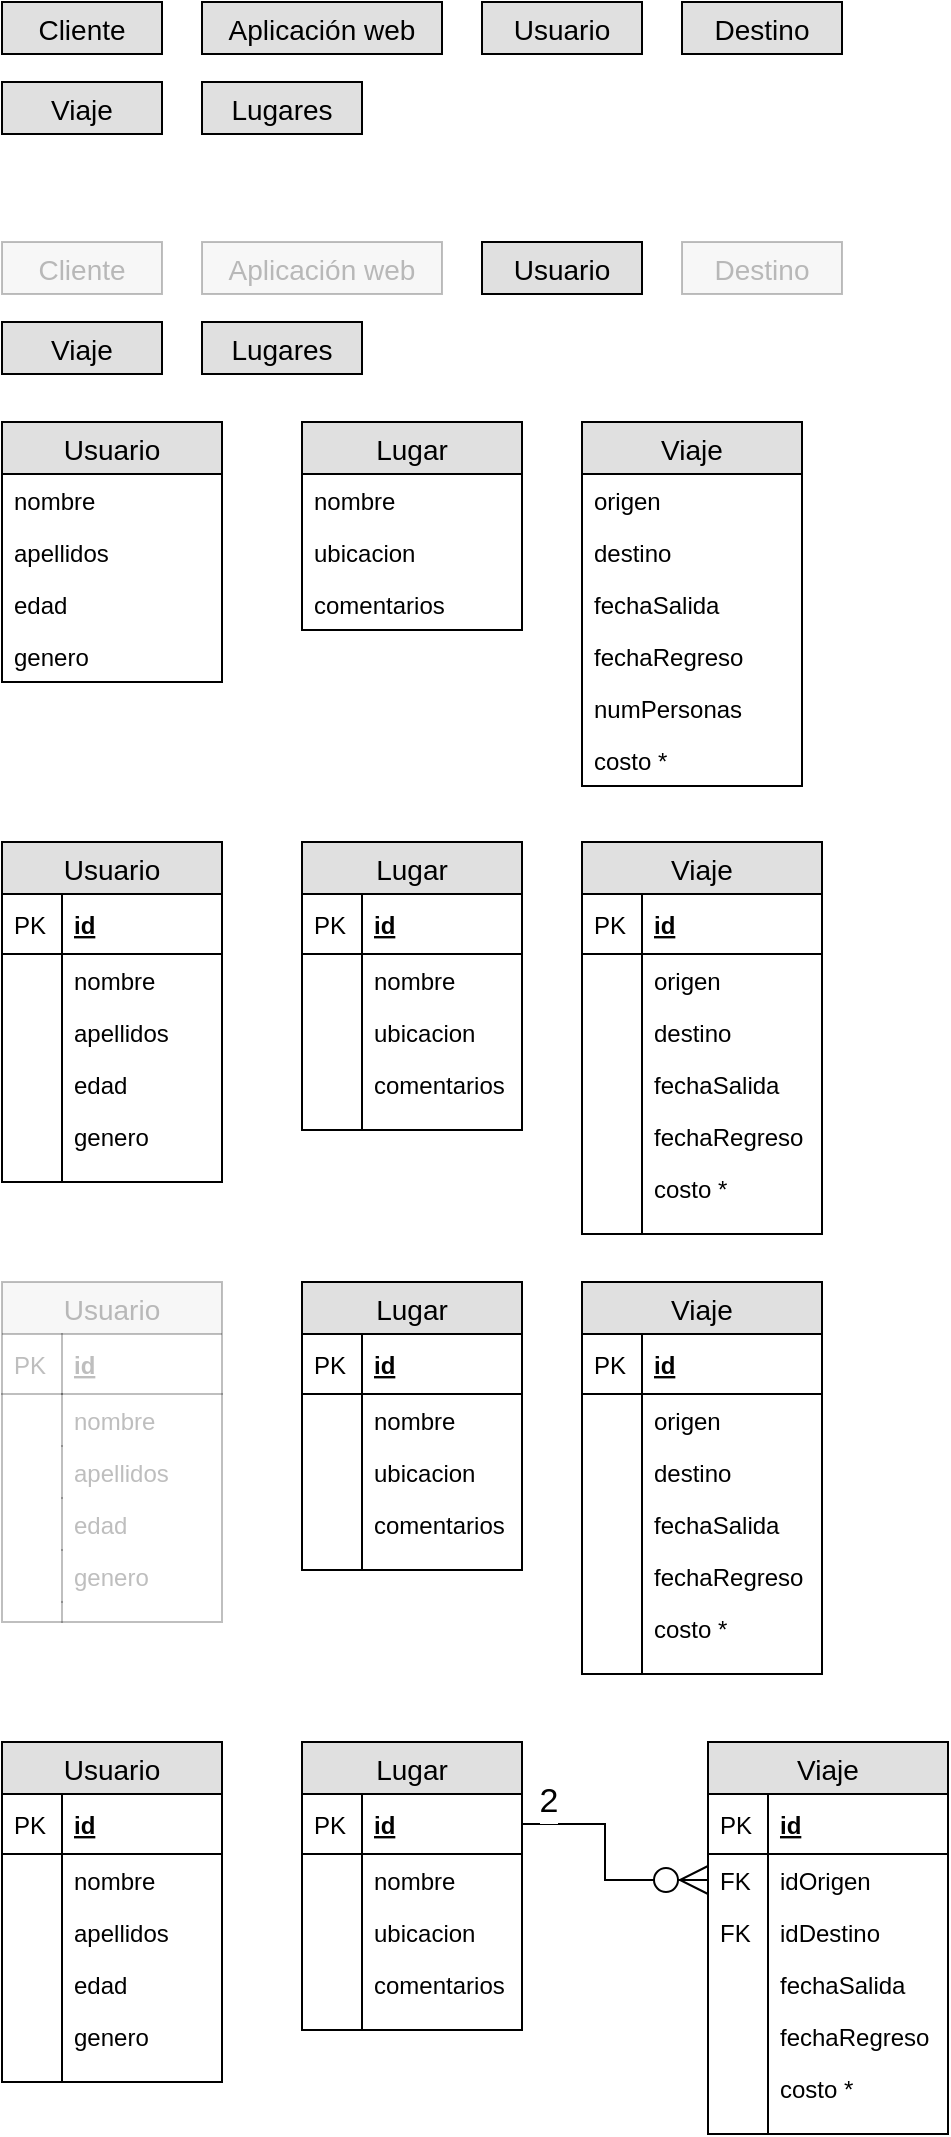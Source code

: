 <mxfile version="10.7.5" type="device"><diagram id="L2eWTvc4kzwY2FyQpsgl" name="Page-1"><mxGraphModel dx="698" dy="591" grid="1" gridSize="10" guides="1" tooltips="1" connect="1" arrows="1" fold="1" page="1" pageScale="1" pageWidth="827" pageHeight="1169" math="0" shadow="0"><root><mxCell id="0"/><mxCell id="1" parent="0"/><mxCell id="lzlLzct4fCnK9T7fHErv-1" value="Cliente" style="text;align=center;verticalAlign=middle;spacingLeft=4;spacingRight=4;strokeColor=#000000;fillColor=#e0e0e0;rotatable=0;points=[[0,0.5],[1,0.5]];portConstraint=eastwest;fontSize=14;" parent="1" vertex="1"><mxGeometry x="40" y="40" width="80" height="26" as="geometry"/></mxCell><mxCell id="lzlLzct4fCnK9T7fHErv-2" value="Aplicación web" style="text;align=center;verticalAlign=middle;spacingLeft=4;spacingRight=4;strokeColor=#000000;fillColor=#e0e0e0;rotatable=0;points=[[0,0.5],[1,0.5]];portConstraint=eastwest;fontSize=14;" parent="1" vertex="1"><mxGeometry x="140" y="40" width="120" height="26" as="geometry"/></mxCell><mxCell id="lzlLzct4fCnK9T7fHErv-3" value="Usuario" style="text;align=center;verticalAlign=middle;spacingLeft=4;spacingRight=4;strokeColor=#000000;fillColor=#e0e0e0;rotatable=0;points=[[0,0.5],[1,0.5]];portConstraint=eastwest;fontSize=14;" parent="1" vertex="1"><mxGeometry x="280" y="40" width="80" height="26" as="geometry"/></mxCell><mxCell id="lzlLzct4fCnK9T7fHErv-4" value="Destino" style="text;align=center;verticalAlign=middle;spacingLeft=4;spacingRight=4;strokeColor=#000000;fillColor=#e0e0e0;rotatable=0;points=[[0,0.5],[1,0.5]];portConstraint=eastwest;fontSize=14;" parent="1" vertex="1"><mxGeometry x="380" y="40" width="80" height="26" as="geometry"/></mxCell><mxCell id="lzlLzct4fCnK9T7fHErv-5" value="Viaje" style="text;align=center;verticalAlign=middle;spacingLeft=4;spacingRight=4;strokeColor=#000000;fillColor=#e0e0e0;rotatable=0;points=[[0,0.5],[1,0.5]];portConstraint=eastwest;fontSize=14;" parent="1" vertex="1"><mxGeometry x="40" y="80" width="80" height="26" as="geometry"/></mxCell><mxCell id="lzlLzct4fCnK9T7fHErv-6" value="Lugares" style="text;align=center;verticalAlign=middle;spacingLeft=4;spacingRight=4;strokeColor=#000000;fillColor=#e0e0e0;rotatable=0;points=[[0,0.5],[1,0.5]];portConstraint=eastwest;fontSize=14;" parent="1" vertex="1"><mxGeometry x="140" y="80" width="80" height="26" as="geometry"/></mxCell><mxCell id="lzlLzct4fCnK9T7fHErv-7" value="Cliente" style="text;align=center;verticalAlign=middle;spacingLeft=4;spacingRight=4;strokeColor=#000000;fillColor=#e0e0e0;rotatable=0;points=[[0,0.5],[1,0.5]];portConstraint=eastwest;fontSize=14;fillOpacity=25;strokeOpacity=25;textOpacity=25;" parent="1" vertex="1"><mxGeometry x="40" y="160" width="80" height="26" as="geometry"/></mxCell><mxCell id="lzlLzct4fCnK9T7fHErv-8" value="Aplicación web" style="text;align=center;verticalAlign=middle;spacingLeft=4;spacingRight=4;strokeColor=#000000;fillColor=#e0e0e0;rotatable=0;points=[[0,0.5],[1,0.5]];portConstraint=eastwest;fontSize=14;fillOpacity=25;strokeOpacity=25;textOpacity=25;" parent="1" vertex="1"><mxGeometry x="140" y="160" width="120" height="26" as="geometry"/></mxCell><mxCell id="lzlLzct4fCnK9T7fHErv-9" value="Usuario" style="text;align=center;verticalAlign=middle;spacingLeft=4;spacingRight=4;strokeColor=#000000;fillColor=#e0e0e0;rotatable=0;points=[[0,0.5],[1,0.5]];portConstraint=eastwest;fontSize=14;" parent="1" vertex="1"><mxGeometry x="280" y="160" width="80" height="26" as="geometry"/></mxCell><mxCell id="lzlLzct4fCnK9T7fHErv-10" value="Destino" style="text;align=center;verticalAlign=middle;spacingLeft=4;spacingRight=4;strokeColor=#000000;fillColor=#e0e0e0;rotatable=0;points=[[0,0.5],[1,0.5]];portConstraint=eastwest;fontSize=14;textOpacity=25;opacity=25;" parent="1" vertex="1"><mxGeometry x="380" y="160" width="80" height="26" as="geometry"/></mxCell><mxCell id="lzlLzct4fCnK9T7fHErv-11" value="Viaje" style="text;align=center;verticalAlign=middle;spacingLeft=4;spacingRight=4;strokeColor=#000000;fillColor=#e0e0e0;rotatable=0;points=[[0,0.5],[1,0.5]];portConstraint=eastwest;fontSize=14;" parent="1" vertex="1"><mxGeometry x="40" y="200" width="80" height="26" as="geometry"/></mxCell><mxCell id="lzlLzct4fCnK9T7fHErv-12" value="Lugares" style="text;align=center;verticalAlign=middle;spacingLeft=4;spacingRight=4;strokeColor=#000000;fillColor=#e0e0e0;rotatable=0;points=[[0,0.5],[1,0.5]];portConstraint=eastwest;fontSize=14;fillOpacity=100;strokeOpacity=100;" parent="1" vertex="1"><mxGeometry x="140" y="200" width="80" height="26" as="geometry"/></mxCell><mxCell id="lzlLzct4fCnK9T7fHErv-13" value="Usuario" style="swimlane;fontStyle=0;childLayout=stackLayout;horizontal=1;startSize=26;fillColor=#e0e0e0;horizontalStack=0;resizeParent=1;resizeParentMax=0;resizeLast=0;collapsible=1;marginBottom=0;swimlaneFillColor=#ffffff;align=center;fontSize=14;" parent="1" vertex="1"><mxGeometry x="40" y="250" width="110" height="130" as="geometry"/></mxCell><mxCell id="lzlLzct4fCnK9T7fHErv-14" value="nombre" style="text;strokeColor=none;fillColor=none;spacingLeft=4;spacingRight=4;overflow=hidden;rotatable=0;points=[[0,0.5],[1,0.5]];portConstraint=eastwest;fontSize=12;" parent="lzlLzct4fCnK9T7fHErv-13" vertex="1"><mxGeometry y="26" width="110" height="26" as="geometry"/></mxCell><mxCell id="lzlLzct4fCnK9T7fHErv-15" value="apellidos" style="text;strokeColor=none;fillColor=none;spacingLeft=4;spacingRight=4;overflow=hidden;rotatable=0;points=[[0,0.5],[1,0.5]];portConstraint=eastwest;fontSize=12;" parent="lzlLzct4fCnK9T7fHErv-13" vertex="1"><mxGeometry y="52" width="110" height="26" as="geometry"/></mxCell><mxCell id="lzlLzct4fCnK9T7fHErv-16" value="edad" style="text;strokeColor=none;fillColor=none;spacingLeft=4;spacingRight=4;overflow=hidden;rotatable=0;points=[[0,0.5],[1,0.5]];portConstraint=eastwest;fontSize=12;" parent="lzlLzct4fCnK9T7fHErv-13" vertex="1"><mxGeometry y="78" width="110" height="26" as="geometry"/></mxCell><mxCell id="lzlLzct4fCnK9T7fHErv-17" value="genero" style="text;strokeColor=none;fillColor=none;spacingLeft=4;spacingRight=4;overflow=hidden;rotatable=0;points=[[0,0.5],[1,0.5]];portConstraint=eastwest;fontSize=12;" parent="lzlLzct4fCnK9T7fHErv-13" vertex="1"><mxGeometry y="104" width="110" height="26" as="geometry"/></mxCell><mxCell id="lzlLzct4fCnK9T7fHErv-18" value="Lugar" style="swimlane;fontStyle=0;childLayout=stackLayout;horizontal=1;startSize=26;fillColor=#e0e0e0;horizontalStack=0;resizeParent=1;resizeParentMax=0;resizeLast=0;collapsible=1;marginBottom=0;swimlaneFillColor=#ffffff;align=center;fontSize=14;" parent="1" vertex="1"><mxGeometry x="190" y="250" width="110" height="104" as="geometry"/></mxCell><mxCell id="lzlLzct4fCnK9T7fHErv-19" value="nombre" style="text;strokeColor=none;fillColor=none;spacingLeft=4;spacingRight=4;overflow=hidden;rotatable=0;points=[[0,0.5],[1,0.5]];portConstraint=eastwest;fontSize=12;" parent="lzlLzct4fCnK9T7fHErv-18" vertex="1"><mxGeometry y="26" width="110" height="26" as="geometry"/></mxCell><mxCell id="lzlLzct4fCnK9T7fHErv-20" value="ubicacion" style="text;strokeColor=none;fillColor=none;spacingLeft=4;spacingRight=4;overflow=hidden;rotatable=0;points=[[0,0.5],[1,0.5]];portConstraint=eastwest;fontSize=12;" parent="lzlLzct4fCnK9T7fHErv-18" vertex="1"><mxGeometry y="52" width="110" height="26" as="geometry"/></mxCell><mxCell id="lzlLzct4fCnK9T7fHErv-21" value="comentarios" style="text;strokeColor=none;fillColor=none;spacingLeft=4;spacingRight=4;overflow=hidden;rotatable=0;points=[[0,0.5],[1,0.5]];portConstraint=eastwest;fontSize=12;" parent="lzlLzct4fCnK9T7fHErv-18" vertex="1"><mxGeometry y="78" width="110" height="26" as="geometry"/></mxCell><mxCell id="lzlLzct4fCnK9T7fHErv-23" value="Viaje" style="swimlane;fontStyle=0;childLayout=stackLayout;horizontal=1;startSize=26;fillColor=#e0e0e0;horizontalStack=0;resizeParent=1;resizeParentMax=0;resizeLast=0;collapsible=1;marginBottom=0;swimlaneFillColor=#ffffff;align=center;fontSize=14;" parent="1" vertex="1"><mxGeometry x="330" y="250" width="110" height="182" as="geometry"/></mxCell><mxCell id="lzlLzct4fCnK9T7fHErv-24" value="origen" style="text;strokeColor=none;fillColor=none;spacingLeft=4;spacingRight=4;overflow=hidden;rotatable=0;points=[[0,0.5],[1,0.5]];portConstraint=eastwest;fontSize=12;" parent="lzlLzct4fCnK9T7fHErv-23" vertex="1"><mxGeometry y="26" width="110" height="26" as="geometry"/></mxCell><mxCell id="lzlLzct4fCnK9T7fHErv-25" value="destino" style="text;strokeColor=none;fillColor=none;spacingLeft=4;spacingRight=4;overflow=hidden;rotatable=0;points=[[0,0.5],[1,0.5]];portConstraint=eastwest;fontSize=12;" parent="lzlLzct4fCnK9T7fHErv-23" vertex="1"><mxGeometry y="52" width="110" height="26" as="geometry"/></mxCell><mxCell id="lzlLzct4fCnK9T7fHErv-30" value="fechaSalida" style="text;strokeColor=none;fillColor=none;spacingLeft=4;spacingRight=4;overflow=hidden;rotatable=0;points=[[0,0.5],[1,0.5]];portConstraint=eastwest;fontSize=12;" parent="lzlLzct4fCnK9T7fHErv-23" vertex="1"><mxGeometry y="78" width="110" height="26" as="geometry"/></mxCell><mxCell id="lzlLzct4fCnK9T7fHErv-29" value="fechaRegreso" style="text;strokeColor=none;fillColor=none;spacingLeft=4;spacingRight=4;overflow=hidden;rotatable=0;points=[[0,0.5],[1,0.5]];portConstraint=eastwest;fontSize=12;" parent="lzlLzct4fCnK9T7fHErv-23" vertex="1"><mxGeometry y="104" width="110" height="26" as="geometry"/></mxCell><mxCell id="lzlLzct4fCnK9T7fHErv-28" value="numPersonas" style="text;strokeColor=none;fillColor=none;spacingLeft=4;spacingRight=4;overflow=hidden;rotatable=0;points=[[0,0.5],[1,0.5]];portConstraint=eastwest;fontSize=12;" parent="lzlLzct4fCnK9T7fHErv-23" vertex="1"><mxGeometry y="130" width="110" height="26" as="geometry"/></mxCell><mxCell id="lzlLzct4fCnK9T7fHErv-32" value="costo *" style="text;strokeColor=none;fillColor=none;spacingLeft=4;spacingRight=4;overflow=hidden;rotatable=0;points=[[0,0.5],[1,0.5]];portConstraint=eastwest;fontSize=12;" parent="lzlLzct4fCnK9T7fHErv-23" vertex="1"><mxGeometry y="156" width="110" height="26" as="geometry"/></mxCell><mxCell id="lzlLzct4fCnK9T7fHErv-76" value="Usuario" style="swimlane;fontStyle=0;childLayout=stackLayout;horizontal=1;startSize=26;fillColor=#e0e0e0;horizontalStack=0;resizeParent=1;resizeParentMax=0;resizeLast=0;collapsible=1;marginBottom=0;swimlaneFillColor=#ffffff;align=center;fontSize=14;" parent="1" vertex="1"><mxGeometry x="40" y="460" width="110" height="170" as="geometry"/></mxCell><mxCell id="lzlLzct4fCnK9T7fHErv-77" value="id" style="shape=partialRectangle;top=0;left=0;right=0;bottom=1;align=left;verticalAlign=middle;fillColor=none;spacingLeft=34;spacingRight=4;overflow=hidden;rotatable=0;points=[[0,0.5],[1,0.5]];portConstraint=eastwest;dropTarget=0;fontStyle=5;fontSize=12;" parent="lzlLzct4fCnK9T7fHErv-76" vertex="1"><mxGeometry y="26" width="110" height="30" as="geometry"/></mxCell><mxCell id="lzlLzct4fCnK9T7fHErv-78" value="PK" style="shape=partialRectangle;top=0;left=0;bottom=0;fillColor=none;align=left;verticalAlign=middle;spacingLeft=4;spacingRight=4;overflow=hidden;rotatable=0;points=[];portConstraint=eastwest;part=1;fontSize=12;" parent="lzlLzct4fCnK9T7fHErv-77" vertex="1" connectable="0"><mxGeometry width="30" height="30" as="geometry"/></mxCell><mxCell id="lzlLzct4fCnK9T7fHErv-79" value="nombre" style="shape=partialRectangle;top=0;left=0;right=0;bottom=0;align=left;verticalAlign=top;fillColor=none;spacingLeft=34;spacingRight=4;overflow=hidden;rotatable=0;points=[[0,0.5],[1,0.5]];portConstraint=eastwest;dropTarget=0;fontSize=12;" parent="lzlLzct4fCnK9T7fHErv-76" vertex="1"><mxGeometry y="56" width="110" height="26" as="geometry"/></mxCell><mxCell id="lzlLzct4fCnK9T7fHErv-80" value="" style="shape=partialRectangle;top=0;left=0;bottom=0;fillColor=none;align=left;verticalAlign=top;spacingLeft=4;spacingRight=4;overflow=hidden;rotatable=0;points=[];portConstraint=eastwest;part=1;fontSize=12;" parent="lzlLzct4fCnK9T7fHErv-79" vertex="1" connectable="0"><mxGeometry width="30" height="26" as="geometry"/></mxCell><mxCell id="lzlLzct4fCnK9T7fHErv-81" value="apellidos" style="shape=partialRectangle;top=0;left=0;right=0;bottom=0;align=left;verticalAlign=top;fillColor=none;spacingLeft=34;spacingRight=4;overflow=hidden;rotatable=0;points=[[0,0.5],[1,0.5]];portConstraint=eastwest;dropTarget=0;fontSize=12;" parent="lzlLzct4fCnK9T7fHErv-76" vertex="1"><mxGeometry y="82" width="110" height="26" as="geometry"/></mxCell><mxCell id="lzlLzct4fCnK9T7fHErv-82" value="" style="shape=partialRectangle;top=0;left=0;bottom=0;fillColor=none;align=left;verticalAlign=top;spacingLeft=4;spacingRight=4;overflow=hidden;rotatable=0;points=[];portConstraint=eastwest;part=1;fontSize=12;" parent="lzlLzct4fCnK9T7fHErv-81" vertex="1" connectable="0"><mxGeometry width="30" height="26" as="geometry"/></mxCell><mxCell id="lzlLzct4fCnK9T7fHErv-83" value="edad" style="shape=partialRectangle;top=0;left=0;right=0;bottom=0;align=left;verticalAlign=top;fillColor=none;spacingLeft=34;spacingRight=4;overflow=hidden;rotatable=0;points=[[0,0.5],[1,0.5]];portConstraint=eastwest;dropTarget=0;fontSize=12;" parent="lzlLzct4fCnK9T7fHErv-76" vertex="1"><mxGeometry y="108" width="110" height="26" as="geometry"/></mxCell><mxCell id="lzlLzct4fCnK9T7fHErv-84" value="" style="shape=partialRectangle;top=0;left=0;bottom=0;fillColor=none;align=left;verticalAlign=top;spacingLeft=4;spacingRight=4;overflow=hidden;rotatable=0;points=[];portConstraint=eastwest;part=1;fontSize=12;" parent="lzlLzct4fCnK9T7fHErv-83" vertex="1" connectable="0"><mxGeometry width="30" height="26" as="geometry"/></mxCell><mxCell id="lzlLzct4fCnK9T7fHErv-87" value="genero" style="shape=partialRectangle;top=0;left=0;right=0;bottom=0;align=left;verticalAlign=top;fillColor=none;spacingLeft=34;spacingRight=4;overflow=hidden;rotatable=0;points=[[0,0.5],[1,0.5]];portConstraint=eastwest;dropTarget=0;fontSize=12;" parent="lzlLzct4fCnK9T7fHErv-76" vertex="1"><mxGeometry y="134" width="110" height="26" as="geometry"/></mxCell><mxCell id="lzlLzct4fCnK9T7fHErv-88" value="" style="shape=partialRectangle;top=0;left=0;bottom=0;fillColor=none;align=left;verticalAlign=top;spacingLeft=4;spacingRight=4;overflow=hidden;rotatable=0;points=[];portConstraint=eastwest;part=1;fontSize=12;" parent="lzlLzct4fCnK9T7fHErv-87" vertex="1" connectable="0"><mxGeometry width="30" height="26" as="geometry"/></mxCell><mxCell id="lzlLzct4fCnK9T7fHErv-85" value="" style="shape=partialRectangle;top=0;left=0;right=0;bottom=0;align=left;verticalAlign=top;fillColor=none;spacingLeft=34;spacingRight=4;overflow=hidden;rotatable=0;points=[[0,0.5],[1,0.5]];portConstraint=eastwest;dropTarget=0;fontSize=12;" parent="lzlLzct4fCnK9T7fHErv-76" vertex="1"><mxGeometry y="160" width="110" height="10" as="geometry"/></mxCell><mxCell id="lzlLzct4fCnK9T7fHErv-86" value="" style="shape=partialRectangle;top=0;left=0;bottom=0;fillColor=none;align=left;verticalAlign=top;spacingLeft=4;spacingRight=4;overflow=hidden;rotatable=0;points=[];portConstraint=eastwest;part=1;fontSize=12;" parent="lzlLzct4fCnK9T7fHErv-85" vertex="1" connectable="0"><mxGeometry width="30" height="10" as="geometry"/></mxCell><mxCell id="lzlLzct4fCnK9T7fHErv-89" value="Lugar" style="swimlane;fontStyle=0;childLayout=stackLayout;horizontal=1;startSize=26;fillColor=#e0e0e0;horizontalStack=0;resizeParent=1;resizeParentMax=0;resizeLast=0;collapsible=1;marginBottom=0;swimlaneFillColor=#ffffff;align=center;fontSize=14;" parent="1" vertex="1"><mxGeometry x="190" y="460" width="110" height="144" as="geometry"/></mxCell><mxCell id="lzlLzct4fCnK9T7fHErv-90" value="id" style="shape=partialRectangle;top=0;left=0;right=0;bottom=1;align=left;verticalAlign=middle;fillColor=none;spacingLeft=34;spacingRight=4;overflow=hidden;rotatable=0;points=[[0,0.5],[1,0.5]];portConstraint=eastwest;dropTarget=0;fontStyle=5;fontSize=12;" parent="lzlLzct4fCnK9T7fHErv-89" vertex="1"><mxGeometry y="26" width="110" height="30" as="geometry"/></mxCell><mxCell id="lzlLzct4fCnK9T7fHErv-91" value="PK" style="shape=partialRectangle;top=0;left=0;bottom=0;fillColor=none;align=left;verticalAlign=middle;spacingLeft=4;spacingRight=4;overflow=hidden;rotatable=0;points=[];portConstraint=eastwest;part=1;fontSize=12;" parent="lzlLzct4fCnK9T7fHErv-90" vertex="1" connectable="0"><mxGeometry width="30" height="30" as="geometry"/></mxCell><mxCell id="lzlLzct4fCnK9T7fHErv-92" value="nombre" style="shape=partialRectangle;top=0;left=0;right=0;bottom=0;align=left;verticalAlign=top;fillColor=none;spacingLeft=34;spacingRight=4;overflow=hidden;rotatable=0;points=[[0,0.5],[1,0.5]];portConstraint=eastwest;dropTarget=0;fontSize=12;" parent="lzlLzct4fCnK9T7fHErv-89" vertex="1"><mxGeometry y="56" width="110" height="26" as="geometry"/></mxCell><mxCell id="lzlLzct4fCnK9T7fHErv-93" value="" style="shape=partialRectangle;top=0;left=0;bottom=0;fillColor=none;align=left;verticalAlign=top;spacingLeft=4;spacingRight=4;overflow=hidden;rotatable=0;points=[];portConstraint=eastwest;part=1;fontSize=12;" parent="lzlLzct4fCnK9T7fHErv-92" vertex="1" connectable="0"><mxGeometry width="30" height="26" as="geometry"/></mxCell><mxCell id="lzlLzct4fCnK9T7fHErv-94" value="ubicacion" style="shape=partialRectangle;top=0;left=0;right=0;bottom=0;align=left;verticalAlign=top;fillColor=none;spacingLeft=34;spacingRight=4;overflow=hidden;rotatable=0;points=[[0,0.5],[1,0.5]];portConstraint=eastwest;dropTarget=0;fontSize=12;" parent="lzlLzct4fCnK9T7fHErv-89" vertex="1"><mxGeometry y="82" width="110" height="26" as="geometry"/></mxCell><mxCell id="lzlLzct4fCnK9T7fHErv-95" value="" style="shape=partialRectangle;top=0;left=0;bottom=0;fillColor=none;align=left;verticalAlign=top;spacingLeft=4;spacingRight=4;overflow=hidden;rotatable=0;points=[];portConstraint=eastwest;part=1;fontSize=12;" parent="lzlLzct4fCnK9T7fHErv-94" vertex="1" connectable="0"><mxGeometry width="30" height="26" as="geometry"/></mxCell><mxCell id="lzlLzct4fCnK9T7fHErv-96" value="comentarios" style="shape=partialRectangle;top=0;left=0;right=0;bottom=0;align=left;verticalAlign=top;fillColor=none;spacingLeft=34;spacingRight=4;overflow=hidden;rotatable=0;points=[[0,0.5],[1,0.5]];portConstraint=eastwest;dropTarget=0;fontSize=12;" parent="lzlLzct4fCnK9T7fHErv-89" vertex="1"><mxGeometry y="108" width="110" height="26" as="geometry"/></mxCell><mxCell id="lzlLzct4fCnK9T7fHErv-97" value="" style="shape=partialRectangle;top=0;left=0;bottom=0;fillColor=none;align=left;verticalAlign=top;spacingLeft=4;spacingRight=4;overflow=hidden;rotatable=0;points=[];portConstraint=eastwest;part=1;fontSize=12;" parent="lzlLzct4fCnK9T7fHErv-96" vertex="1" connectable="0"><mxGeometry width="30" height="26" as="geometry"/></mxCell><mxCell id="lzlLzct4fCnK9T7fHErv-100" value="" style="shape=partialRectangle;top=0;left=0;right=0;bottom=0;align=left;verticalAlign=top;fillColor=none;spacingLeft=34;spacingRight=4;overflow=hidden;rotatable=0;points=[[0,0.5],[1,0.5]];portConstraint=eastwest;dropTarget=0;fontSize=12;" parent="lzlLzct4fCnK9T7fHErv-89" vertex="1"><mxGeometry y="134" width="110" height="10" as="geometry"/></mxCell><mxCell id="lzlLzct4fCnK9T7fHErv-101" value="" style="shape=partialRectangle;top=0;left=0;bottom=0;fillColor=none;align=left;verticalAlign=top;spacingLeft=4;spacingRight=4;overflow=hidden;rotatable=0;points=[];portConstraint=eastwest;part=1;fontSize=12;" parent="lzlLzct4fCnK9T7fHErv-100" vertex="1" connectable="0"><mxGeometry width="30" height="10" as="geometry"/></mxCell><mxCell id="lzlLzct4fCnK9T7fHErv-102" value="Viaje" style="swimlane;fontStyle=0;childLayout=stackLayout;horizontal=1;startSize=26;fillColor=#e0e0e0;horizontalStack=0;resizeParent=1;resizeParentMax=0;resizeLast=0;collapsible=1;marginBottom=0;swimlaneFillColor=#ffffff;align=center;fontSize=14;" parent="1" vertex="1"><mxGeometry x="330" y="460" width="120" height="196" as="geometry"/></mxCell><mxCell id="lzlLzct4fCnK9T7fHErv-103" value="id" style="shape=partialRectangle;top=0;left=0;right=0;bottom=1;align=left;verticalAlign=middle;fillColor=none;spacingLeft=34;spacingRight=4;overflow=hidden;rotatable=0;points=[[0,0.5],[1,0.5]];portConstraint=eastwest;dropTarget=0;fontStyle=5;fontSize=12;" parent="lzlLzct4fCnK9T7fHErv-102" vertex="1"><mxGeometry y="26" width="120" height="30" as="geometry"/></mxCell><mxCell id="lzlLzct4fCnK9T7fHErv-104" value="PK" style="shape=partialRectangle;top=0;left=0;bottom=0;fillColor=none;align=left;verticalAlign=middle;spacingLeft=4;spacingRight=4;overflow=hidden;rotatable=0;points=[];portConstraint=eastwest;part=1;fontSize=12;" parent="lzlLzct4fCnK9T7fHErv-103" vertex="1" connectable="0"><mxGeometry width="30" height="30" as="geometry"/></mxCell><mxCell id="lzlLzct4fCnK9T7fHErv-105" value="origen" style="shape=partialRectangle;top=0;left=0;right=0;bottom=0;align=left;verticalAlign=top;fillColor=none;spacingLeft=34;spacingRight=4;overflow=hidden;rotatable=0;points=[[0,0.5],[1,0.5]];portConstraint=eastwest;dropTarget=0;fontSize=12;" parent="lzlLzct4fCnK9T7fHErv-102" vertex="1"><mxGeometry y="56" width="120" height="26" as="geometry"/></mxCell><mxCell id="lzlLzct4fCnK9T7fHErv-106" value="" style="shape=partialRectangle;top=0;left=0;bottom=0;fillColor=none;align=left;verticalAlign=top;spacingLeft=4;spacingRight=4;overflow=hidden;rotatable=0;points=[];portConstraint=eastwest;part=1;fontSize=12;" parent="lzlLzct4fCnK9T7fHErv-105" vertex="1" connectable="0"><mxGeometry width="30" height="26" as="geometry"/></mxCell><mxCell id="lzlLzct4fCnK9T7fHErv-107" value="destino" style="shape=partialRectangle;top=0;left=0;right=0;bottom=0;align=left;verticalAlign=top;fillColor=none;spacingLeft=34;spacingRight=4;overflow=hidden;rotatable=0;points=[[0,0.5],[1,0.5]];portConstraint=eastwest;dropTarget=0;fontSize=12;" parent="lzlLzct4fCnK9T7fHErv-102" vertex="1"><mxGeometry y="82" width="120" height="26" as="geometry"/></mxCell><mxCell id="lzlLzct4fCnK9T7fHErv-108" value="" style="shape=partialRectangle;top=0;left=0;bottom=0;fillColor=none;align=left;verticalAlign=top;spacingLeft=4;spacingRight=4;overflow=hidden;rotatable=0;points=[];portConstraint=eastwest;part=1;fontSize=12;" parent="lzlLzct4fCnK9T7fHErv-107" vertex="1" connectable="0"><mxGeometry width="30" height="26" as="geometry"/></mxCell><mxCell id="lzlLzct4fCnK9T7fHErv-109" value="fechaSalida" style="shape=partialRectangle;top=0;left=0;right=0;bottom=0;align=left;verticalAlign=top;fillColor=none;spacingLeft=34;spacingRight=4;overflow=hidden;rotatable=0;points=[[0,0.5],[1,0.5]];portConstraint=eastwest;dropTarget=0;fontSize=12;" parent="lzlLzct4fCnK9T7fHErv-102" vertex="1"><mxGeometry y="108" width="120" height="26" as="geometry"/></mxCell><mxCell id="lzlLzct4fCnK9T7fHErv-110" value="" style="shape=partialRectangle;top=0;left=0;bottom=0;fillColor=none;align=left;verticalAlign=top;spacingLeft=4;spacingRight=4;overflow=hidden;rotatable=0;points=[];portConstraint=eastwest;part=1;fontSize=12;" parent="lzlLzct4fCnK9T7fHErv-109" vertex="1" connectable="0"><mxGeometry width="30" height="26" as="geometry"/></mxCell><mxCell id="lzlLzct4fCnK9T7fHErv-111" value="fechaRegreso" style="shape=partialRectangle;top=0;left=0;right=0;bottom=0;align=left;verticalAlign=top;fillColor=none;spacingLeft=34;spacingRight=4;overflow=hidden;rotatable=0;points=[[0,0.5],[1,0.5]];portConstraint=eastwest;dropTarget=0;fontSize=12;" parent="lzlLzct4fCnK9T7fHErv-102" vertex="1"><mxGeometry y="134" width="120" height="26" as="geometry"/></mxCell><mxCell id="lzlLzct4fCnK9T7fHErv-112" value="" style="shape=partialRectangle;top=0;left=0;bottom=0;fillColor=none;align=left;verticalAlign=top;spacingLeft=4;spacingRight=4;overflow=hidden;rotatable=0;points=[];portConstraint=eastwest;part=1;fontSize=12;" parent="lzlLzct4fCnK9T7fHErv-111" vertex="1" connectable="0"><mxGeometry width="30" height="26" as="geometry"/></mxCell><mxCell id="lzlLzct4fCnK9T7fHErv-115" value="costo *" style="shape=partialRectangle;top=0;left=0;right=0;bottom=0;align=left;verticalAlign=top;fillColor=none;spacingLeft=34;spacingRight=4;overflow=hidden;rotatable=0;points=[[0,0.5],[1,0.5]];portConstraint=eastwest;dropTarget=0;fontSize=12;" parent="lzlLzct4fCnK9T7fHErv-102" vertex="1"><mxGeometry y="160" width="120" height="26" as="geometry"/></mxCell><mxCell id="lzlLzct4fCnK9T7fHErv-116" value="" style="shape=partialRectangle;top=0;left=0;bottom=0;fillColor=none;align=left;verticalAlign=top;spacingLeft=4;spacingRight=4;overflow=hidden;rotatable=0;points=[];portConstraint=eastwest;part=1;fontSize=12;" parent="lzlLzct4fCnK9T7fHErv-115" vertex="1" connectable="0"><mxGeometry width="30" height="26" as="geometry"/></mxCell><mxCell id="lzlLzct4fCnK9T7fHErv-113" value="" style="shape=partialRectangle;top=0;left=0;right=0;bottom=0;align=left;verticalAlign=top;fillColor=none;spacingLeft=34;spacingRight=4;overflow=hidden;rotatable=0;points=[[0,0.5],[1,0.5]];portConstraint=eastwest;dropTarget=0;fontSize=12;" parent="lzlLzct4fCnK9T7fHErv-102" vertex="1"><mxGeometry y="186" width="120" height="10" as="geometry"/></mxCell><mxCell id="lzlLzct4fCnK9T7fHErv-114" value="" style="shape=partialRectangle;top=0;left=0;bottom=0;fillColor=none;align=left;verticalAlign=top;spacingLeft=4;spacingRight=4;overflow=hidden;rotatable=0;points=[];portConstraint=eastwest;part=1;fontSize=12;" parent="lzlLzct4fCnK9T7fHErv-113" vertex="1" connectable="0"><mxGeometry width="30" height="10" as="geometry"/></mxCell><mxCell id="lzlLzct4fCnK9T7fHErv-117" value="Usuario" style="swimlane;fontStyle=0;childLayout=stackLayout;horizontal=1;startSize=26;fillColor=#e0e0e0;horizontalStack=0;resizeParent=1;resizeParentMax=0;resizeLast=0;collapsible=1;marginBottom=0;swimlaneFillColor=#ffffff;align=center;fontSize=14;opacity=25;textOpacity=25;" parent="1" vertex="1"><mxGeometry x="40" y="680" width="110" height="170" as="geometry"/></mxCell><mxCell id="lzlLzct4fCnK9T7fHErv-118" value="id" style="shape=partialRectangle;top=0;left=0;right=0;bottom=1;align=left;verticalAlign=middle;fillColor=none;spacingLeft=34;spacingRight=4;overflow=hidden;rotatable=0;points=[[0,0.5],[1,0.5]];portConstraint=eastwest;dropTarget=0;fontStyle=5;fontSize=12;opacity=25;textOpacity=25;" parent="lzlLzct4fCnK9T7fHErv-117" vertex="1"><mxGeometry y="26" width="110" height="30" as="geometry"/></mxCell><mxCell id="lzlLzct4fCnK9T7fHErv-119" value="PK" style="shape=partialRectangle;top=0;left=0;bottom=0;fillColor=none;align=left;verticalAlign=middle;spacingLeft=4;spacingRight=4;overflow=hidden;rotatable=0;points=[];portConstraint=eastwest;part=1;fontSize=12;opacity=25;textOpacity=25;" parent="lzlLzct4fCnK9T7fHErv-118" vertex="1" connectable="0"><mxGeometry width="30" height="30" as="geometry"/></mxCell><mxCell id="lzlLzct4fCnK9T7fHErv-120" value="nombre" style="shape=partialRectangle;top=0;left=0;right=0;bottom=0;align=left;verticalAlign=top;fillColor=none;spacingLeft=34;spacingRight=4;overflow=hidden;rotatable=0;points=[[0,0.5],[1,0.5]];portConstraint=eastwest;dropTarget=0;fontSize=12;opacity=25;textOpacity=25;" parent="lzlLzct4fCnK9T7fHErv-117" vertex="1"><mxGeometry y="56" width="110" height="26" as="geometry"/></mxCell><mxCell id="lzlLzct4fCnK9T7fHErv-121" value="" style="shape=partialRectangle;top=0;left=0;bottom=0;fillColor=none;align=left;verticalAlign=top;spacingLeft=4;spacingRight=4;overflow=hidden;rotatable=0;points=[];portConstraint=eastwest;part=1;fontSize=12;opacity=25;textOpacity=25;" parent="lzlLzct4fCnK9T7fHErv-120" vertex="1" connectable="0"><mxGeometry width="30" height="26" as="geometry"/></mxCell><mxCell id="lzlLzct4fCnK9T7fHErv-122" value="apellidos" style="shape=partialRectangle;top=0;left=0;right=0;bottom=0;align=left;verticalAlign=top;fillColor=none;spacingLeft=34;spacingRight=4;overflow=hidden;rotatable=0;points=[[0,0.5],[1,0.5]];portConstraint=eastwest;dropTarget=0;fontSize=12;opacity=25;textOpacity=25;" parent="lzlLzct4fCnK9T7fHErv-117" vertex="1"><mxGeometry y="82" width="110" height="26" as="geometry"/></mxCell><mxCell id="lzlLzct4fCnK9T7fHErv-123" value="" style="shape=partialRectangle;top=0;left=0;bottom=0;fillColor=none;align=left;verticalAlign=top;spacingLeft=4;spacingRight=4;overflow=hidden;rotatable=0;points=[];portConstraint=eastwest;part=1;fontSize=12;opacity=25;textOpacity=25;" parent="lzlLzct4fCnK9T7fHErv-122" vertex="1" connectable="0"><mxGeometry width="30" height="26" as="geometry"/></mxCell><mxCell id="lzlLzct4fCnK9T7fHErv-124" value="edad" style="shape=partialRectangle;top=0;left=0;right=0;bottom=0;align=left;verticalAlign=top;fillColor=none;spacingLeft=34;spacingRight=4;overflow=hidden;rotatable=0;points=[[0,0.5],[1,0.5]];portConstraint=eastwest;dropTarget=0;fontSize=12;opacity=25;textOpacity=25;" parent="lzlLzct4fCnK9T7fHErv-117" vertex="1"><mxGeometry y="108" width="110" height="26" as="geometry"/></mxCell><mxCell id="lzlLzct4fCnK9T7fHErv-125" value="" style="shape=partialRectangle;top=0;left=0;bottom=0;fillColor=none;align=left;verticalAlign=top;spacingLeft=4;spacingRight=4;overflow=hidden;rotatable=0;points=[];portConstraint=eastwest;part=1;fontSize=12;opacity=25;textOpacity=25;" parent="lzlLzct4fCnK9T7fHErv-124" vertex="1" connectable="0"><mxGeometry width="30" height="26" as="geometry"/></mxCell><mxCell id="lzlLzct4fCnK9T7fHErv-126" value="genero" style="shape=partialRectangle;top=0;left=0;right=0;bottom=0;align=left;verticalAlign=top;fillColor=none;spacingLeft=34;spacingRight=4;overflow=hidden;rotatable=0;points=[[0,0.5],[1,0.5]];portConstraint=eastwest;dropTarget=0;fontSize=12;opacity=25;textOpacity=25;" parent="lzlLzct4fCnK9T7fHErv-117" vertex="1"><mxGeometry y="134" width="110" height="26" as="geometry"/></mxCell><mxCell id="lzlLzct4fCnK9T7fHErv-127" value="" style="shape=partialRectangle;top=0;left=0;bottom=0;fillColor=none;align=left;verticalAlign=top;spacingLeft=4;spacingRight=4;overflow=hidden;rotatable=0;points=[];portConstraint=eastwest;part=1;fontSize=12;opacity=25;textOpacity=25;" parent="lzlLzct4fCnK9T7fHErv-126" vertex="1" connectable="0"><mxGeometry width="30" height="26" as="geometry"/></mxCell><mxCell id="lzlLzct4fCnK9T7fHErv-128" value="" style="shape=partialRectangle;top=0;left=0;right=0;bottom=0;align=left;verticalAlign=top;fillColor=none;spacingLeft=34;spacingRight=4;overflow=hidden;rotatable=0;points=[[0,0.5],[1,0.5]];portConstraint=eastwest;dropTarget=0;fontSize=12;opacity=25;textOpacity=25;" parent="lzlLzct4fCnK9T7fHErv-117" vertex="1"><mxGeometry y="160" width="110" height="10" as="geometry"/></mxCell><mxCell id="lzlLzct4fCnK9T7fHErv-129" value="" style="shape=partialRectangle;top=0;left=0;bottom=0;fillColor=none;align=left;verticalAlign=top;spacingLeft=4;spacingRight=4;overflow=hidden;rotatable=0;points=[];portConstraint=eastwest;part=1;fontSize=12;opacity=25;textOpacity=25;" parent="lzlLzct4fCnK9T7fHErv-128" vertex="1" connectable="0"><mxGeometry width="30" height="10" as="geometry"/></mxCell><mxCell id="lzlLzct4fCnK9T7fHErv-130" value="Lugar" style="swimlane;fontStyle=0;childLayout=stackLayout;horizontal=1;startSize=26;fillColor=#e0e0e0;horizontalStack=0;resizeParent=1;resizeParentMax=0;resizeLast=0;collapsible=1;marginBottom=0;swimlaneFillColor=#ffffff;align=center;fontSize=14;" parent="1" vertex="1"><mxGeometry x="190" y="680" width="110" height="144" as="geometry"/></mxCell><mxCell id="lzlLzct4fCnK9T7fHErv-131" value="id" style="shape=partialRectangle;top=0;left=0;right=0;bottom=1;align=left;verticalAlign=middle;fillColor=none;spacingLeft=34;spacingRight=4;overflow=hidden;rotatable=0;points=[[0,0.5],[1,0.5]];portConstraint=eastwest;dropTarget=0;fontStyle=5;fontSize=12;" parent="lzlLzct4fCnK9T7fHErv-130" vertex="1"><mxGeometry y="26" width="110" height="30" as="geometry"/></mxCell><mxCell id="lzlLzct4fCnK9T7fHErv-132" value="PK" style="shape=partialRectangle;top=0;left=0;bottom=0;fillColor=none;align=left;verticalAlign=middle;spacingLeft=4;spacingRight=4;overflow=hidden;rotatable=0;points=[];portConstraint=eastwest;part=1;fontSize=12;" parent="lzlLzct4fCnK9T7fHErv-131" vertex="1" connectable="0"><mxGeometry width="30" height="30" as="geometry"/></mxCell><mxCell id="lzlLzct4fCnK9T7fHErv-133" value="nombre" style="shape=partialRectangle;top=0;left=0;right=0;bottom=0;align=left;verticalAlign=top;fillColor=none;spacingLeft=34;spacingRight=4;overflow=hidden;rotatable=0;points=[[0,0.5],[1,0.5]];portConstraint=eastwest;dropTarget=0;fontSize=12;" parent="lzlLzct4fCnK9T7fHErv-130" vertex="1"><mxGeometry y="56" width="110" height="26" as="geometry"/></mxCell><mxCell id="lzlLzct4fCnK9T7fHErv-134" value="" style="shape=partialRectangle;top=0;left=0;bottom=0;fillColor=none;align=left;verticalAlign=top;spacingLeft=4;spacingRight=4;overflow=hidden;rotatable=0;points=[];portConstraint=eastwest;part=1;fontSize=12;" parent="lzlLzct4fCnK9T7fHErv-133" vertex="1" connectable="0"><mxGeometry width="30" height="26" as="geometry"/></mxCell><mxCell id="lzlLzct4fCnK9T7fHErv-135" value="ubicacion" style="shape=partialRectangle;top=0;left=0;right=0;bottom=0;align=left;verticalAlign=top;fillColor=none;spacingLeft=34;spacingRight=4;overflow=hidden;rotatable=0;points=[[0,0.5],[1,0.5]];portConstraint=eastwest;dropTarget=0;fontSize=12;" parent="lzlLzct4fCnK9T7fHErv-130" vertex="1"><mxGeometry y="82" width="110" height="26" as="geometry"/></mxCell><mxCell id="lzlLzct4fCnK9T7fHErv-136" value="" style="shape=partialRectangle;top=0;left=0;bottom=0;fillColor=none;align=left;verticalAlign=top;spacingLeft=4;spacingRight=4;overflow=hidden;rotatable=0;points=[];portConstraint=eastwest;part=1;fontSize=12;" parent="lzlLzct4fCnK9T7fHErv-135" vertex="1" connectable="0"><mxGeometry width="30" height="26" as="geometry"/></mxCell><mxCell id="lzlLzct4fCnK9T7fHErv-137" value="comentarios" style="shape=partialRectangle;top=0;left=0;right=0;bottom=0;align=left;verticalAlign=top;fillColor=none;spacingLeft=34;spacingRight=4;overflow=hidden;rotatable=0;points=[[0,0.5],[1,0.5]];portConstraint=eastwest;dropTarget=0;fontSize=12;" parent="lzlLzct4fCnK9T7fHErv-130" vertex="1"><mxGeometry y="108" width="110" height="26" as="geometry"/></mxCell><mxCell id="lzlLzct4fCnK9T7fHErv-138" value="" style="shape=partialRectangle;top=0;left=0;bottom=0;fillColor=none;align=left;verticalAlign=top;spacingLeft=4;spacingRight=4;overflow=hidden;rotatable=0;points=[];portConstraint=eastwest;part=1;fontSize=12;" parent="lzlLzct4fCnK9T7fHErv-137" vertex="1" connectable="0"><mxGeometry width="30" height="26" as="geometry"/></mxCell><mxCell id="lzlLzct4fCnK9T7fHErv-139" value="" style="shape=partialRectangle;top=0;left=0;right=0;bottom=0;align=left;verticalAlign=top;fillColor=none;spacingLeft=34;spacingRight=4;overflow=hidden;rotatable=0;points=[[0,0.5],[1,0.5]];portConstraint=eastwest;dropTarget=0;fontSize=12;" parent="lzlLzct4fCnK9T7fHErv-130" vertex="1"><mxGeometry y="134" width="110" height="10" as="geometry"/></mxCell><mxCell id="lzlLzct4fCnK9T7fHErv-140" value="" style="shape=partialRectangle;top=0;left=0;bottom=0;fillColor=none;align=left;verticalAlign=top;spacingLeft=4;spacingRight=4;overflow=hidden;rotatable=0;points=[];portConstraint=eastwest;part=1;fontSize=12;" parent="lzlLzct4fCnK9T7fHErv-139" vertex="1" connectable="0"><mxGeometry width="30" height="10" as="geometry"/></mxCell><mxCell id="lzlLzct4fCnK9T7fHErv-141" value="Viaje" style="swimlane;fontStyle=0;childLayout=stackLayout;horizontal=1;startSize=26;fillColor=#e0e0e0;horizontalStack=0;resizeParent=1;resizeParentMax=0;resizeLast=0;collapsible=1;marginBottom=0;swimlaneFillColor=#ffffff;align=center;fontSize=14;" parent="1" vertex="1"><mxGeometry x="330" y="680" width="120" height="196" as="geometry"/></mxCell><mxCell id="lzlLzct4fCnK9T7fHErv-142" value="id" style="shape=partialRectangle;top=0;left=0;right=0;bottom=1;align=left;verticalAlign=middle;fillColor=none;spacingLeft=34;spacingRight=4;overflow=hidden;rotatable=0;points=[[0,0.5],[1,0.5]];portConstraint=eastwest;dropTarget=0;fontStyle=5;fontSize=12;" parent="lzlLzct4fCnK9T7fHErv-141" vertex="1"><mxGeometry y="26" width="120" height="30" as="geometry"/></mxCell><mxCell id="lzlLzct4fCnK9T7fHErv-143" value="PK" style="shape=partialRectangle;top=0;left=0;bottom=0;fillColor=none;align=left;verticalAlign=middle;spacingLeft=4;spacingRight=4;overflow=hidden;rotatable=0;points=[];portConstraint=eastwest;part=1;fontSize=12;" parent="lzlLzct4fCnK9T7fHErv-142" vertex="1" connectable="0"><mxGeometry width="30" height="30" as="geometry"/></mxCell><mxCell id="lzlLzct4fCnK9T7fHErv-144" value="origen" style="shape=partialRectangle;top=0;left=0;right=0;bottom=0;align=left;verticalAlign=top;fillColor=none;spacingLeft=34;spacingRight=4;overflow=hidden;rotatable=0;points=[[0,0.5],[1,0.5]];portConstraint=eastwest;dropTarget=0;fontSize=12;" parent="lzlLzct4fCnK9T7fHErv-141" vertex="1"><mxGeometry y="56" width="120" height="26" as="geometry"/></mxCell><mxCell id="lzlLzct4fCnK9T7fHErv-145" value="" style="shape=partialRectangle;top=0;left=0;bottom=0;fillColor=none;align=left;verticalAlign=top;spacingLeft=4;spacingRight=4;overflow=hidden;rotatable=0;points=[];portConstraint=eastwest;part=1;fontSize=12;" parent="lzlLzct4fCnK9T7fHErv-144" vertex="1" connectable="0"><mxGeometry width="30" height="26" as="geometry"/></mxCell><mxCell id="lzlLzct4fCnK9T7fHErv-146" value="destino" style="shape=partialRectangle;top=0;left=0;right=0;bottom=0;align=left;verticalAlign=top;fillColor=none;spacingLeft=34;spacingRight=4;overflow=hidden;rotatable=0;points=[[0,0.5],[1,0.5]];portConstraint=eastwest;dropTarget=0;fontSize=12;" parent="lzlLzct4fCnK9T7fHErv-141" vertex="1"><mxGeometry y="82" width="120" height="26" as="geometry"/></mxCell><mxCell id="lzlLzct4fCnK9T7fHErv-147" value="" style="shape=partialRectangle;top=0;left=0;bottom=0;fillColor=none;align=left;verticalAlign=top;spacingLeft=4;spacingRight=4;overflow=hidden;rotatable=0;points=[];portConstraint=eastwest;part=1;fontSize=12;" parent="lzlLzct4fCnK9T7fHErv-146" vertex="1" connectable="0"><mxGeometry width="30" height="26" as="geometry"/></mxCell><mxCell id="lzlLzct4fCnK9T7fHErv-148" value="fechaSalida" style="shape=partialRectangle;top=0;left=0;right=0;bottom=0;align=left;verticalAlign=top;fillColor=none;spacingLeft=34;spacingRight=4;overflow=hidden;rotatable=0;points=[[0,0.5],[1,0.5]];portConstraint=eastwest;dropTarget=0;fontSize=12;" parent="lzlLzct4fCnK9T7fHErv-141" vertex="1"><mxGeometry y="108" width="120" height="26" as="geometry"/></mxCell><mxCell id="lzlLzct4fCnK9T7fHErv-149" value="" style="shape=partialRectangle;top=0;left=0;bottom=0;fillColor=none;align=left;verticalAlign=top;spacingLeft=4;spacingRight=4;overflow=hidden;rotatable=0;points=[];portConstraint=eastwest;part=1;fontSize=12;" parent="lzlLzct4fCnK9T7fHErv-148" vertex="1" connectable="0"><mxGeometry width="30" height="26" as="geometry"/></mxCell><mxCell id="lzlLzct4fCnK9T7fHErv-150" value="fechaRegreso" style="shape=partialRectangle;top=0;left=0;right=0;bottom=0;align=left;verticalAlign=top;fillColor=none;spacingLeft=34;spacingRight=4;overflow=hidden;rotatable=0;points=[[0,0.5],[1,0.5]];portConstraint=eastwest;dropTarget=0;fontSize=12;" parent="lzlLzct4fCnK9T7fHErv-141" vertex="1"><mxGeometry y="134" width="120" height="26" as="geometry"/></mxCell><mxCell id="lzlLzct4fCnK9T7fHErv-151" value="" style="shape=partialRectangle;top=0;left=0;bottom=0;fillColor=none;align=left;verticalAlign=top;spacingLeft=4;spacingRight=4;overflow=hidden;rotatable=0;points=[];portConstraint=eastwest;part=1;fontSize=12;" parent="lzlLzct4fCnK9T7fHErv-150" vertex="1" connectable="0"><mxGeometry width="30" height="26" as="geometry"/></mxCell><mxCell id="lzlLzct4fCnK9T7fHErv-152" value="costo *" style="shape=partialRectangle;top=0;left=0;right=0;bottom=0;align=left;verticalAlign=top;fillColor=none;spacingLeft=34;spacingRight=4;overflow=hidden;rotatable=0;points=[[0,0.5],[1,0.5]];portConstraint=eastwest;dropTarget=0;fontSize=12;" parent="lzlLzct4fCnK9T7fHErv-141" vertex="1"><mxGeometry y="160" width="120" height="26" as="geometry"/></mxCell><mxCell id="lzlLzct4fCnK9T7fHErv-153" value="" style="shape=partialRectangle;top=0;left=0;bottom=0;fillColor=none;align=left;verticalAlign=top;spacingLeft=4;spacingRight=4;overflow=hidden;rotatable=0;points=[];portConstraint=eastwest;part=1;fontSize=12;" parent="lzlLzct4fCnK9T7fHErv-152" vertex="1" connectable="0"><mxGeometry width="30" height="26" as="geometry"/></mxCell><mxCell id="lzlLzct4fCnK9T7fHErv-154" value="" style="shape=partialRectangle;top=0;left=0;right=0;bottom=0;align=left;verticalAlign=top;fillColor=none;spacingLeft=34;spacingRight=4;overflow=hidden;rotatable=0;points=[[0,0.5],[1,0.5]];portConstraint=eastwest;dropTarget=0;fontSize=12;" parent="lzlLzct4fCnK9T7fHErv-141" vertex="1"><mxGeometry y="186" width="120" height="10" as="geometry"/></mxCell><mxCell id="lzlLzct4fCnK9T7fHErv-155" value="" style="shape=partialRectangle;top=0;left=0;bottom=0;fillColor=none;align=left;verticalAlign=top;spacingLeft=4;spacingRight=4;overflow=hidden;rotatable=0;points=[];portConstraint=eastwest;part=1;fontSize=12;" parent="lzlLzct4fCnK9T7fHErv-154" vertex="1" connectable="0"><mxGeometry width="30" height="10" as="geometry"/></mxCell><mxCell id="F0H2gZ6_ZVd-7RelelIY-1" value="Usuario" style="swimlane;fontStyle=0;childLayout=stackLayout;horizontal=1;startSize=26;fillColor=#e0e0e0;horizontalStack=0;resizeParent=1;resizeParentMax=0;resizeLast=0;collapsible=1;marginBottom=0;swimlaneFillColor=#ffffff;align=center;fontSize=14;" vertex="1" parent="1"><mxGeometry x="40" y="910" width="110" height="170" as="geometry"/></mxCell><mxCell id="F0H2gZ6_ZVd-7RelelIY-2" value="id" style="shape=partialRectangle;top=0;left=0;right=0;bottom=1;align=left;verticalAlign=middle;fillColor=none;spacingLeft=34;spacingRight=4;overflow=hidden;rotatable=0;points=[[0,0.5],[1,0.5]];portConstraint=eastwest;dropTarget=0;fontStyle=5;fontSize=12;" vertex="1" parent="F0H2gZ6_ZVd-7RelelIY-1"><mxGeometry y="26" width="110" height="30" as="geometry"/></mxCell><mxCell id="F0H2gZ6_ZVd-7RelelIY-3" value="PK" style="shape=partialRectangle;top=0;left=0;bottom=0;fillColor=none;align=left;verticalAlign=middle;spacingLeft=4;spacingRight=4;overflow=hidden;rotatable=0;points=[];portConstraint=eastwest;part=1;fontSize=12;" vertex="1" connectable="0" parent="F0H2gZ6_ZVd-7RelelIY-2"><mxGeometry width="30" height="30" as="geometry"/></mxCell><mxCell id="F0H2gZ6_ZVd-7RelelIY-4" value="nombre" style="shape=partialRectangle;top=0;left=0;right=0;bottom=0;align=left;verticalAlign=top;fillColor=none;spacingLeft=34;spacingRight=4;overflow=hidden;rotatable=0;points=[[0,0.5],[1,0.5]];portConstraint=eastwest;dropTarget=0;fontSize=12;" vertex="1" parent="F0H2gZ6_ZVd-7RelelIY-1"><mxGeometry y="56" width="110" height="26" as="geometry"/></mxCell><mxCell id="F0H2gZ6_ZVd-7RelelIY-5" value="" style="shape=partialRectangle;top=0;left=0;bottom=0;fillColor=none;align=left;verticalAlign=top;spacingLeft=4;spacingRight=4;overflow=hidden;rotatable=0;points=[];portConstraint=eastwest;part=1;fontSize=12;" vertex="1" connectable="0" parent="F0H2gZ6_ZVd-7RelelIY-4"><mxGeometry width="30" height="26" as="geometry"/></mxCell><mxCell id="F0H2gZ6_ZVd-7RelelIY-6" value="apellidos" style="shape=partialRectangle;top=0;left=0;right=0;bottom=0;align=left;verticalAlign=top;fillColor=none;spacingLeft=34;spacingRight=4;overflow=hidden;rotatable=0;points=[[0,0.5],[1,0.5]];portConstraint=eastwest;dropTarget=0;fontSize=12;" vertex="1" parent="F0H2gZ6_ZVd-7RelelIY-1"><mxGeometry y="82" width="110" height="26" as="geometry"/></mxCell><mxCell id="F0H2gZ6_ZVd-7RelelIY-7" value="" style="shape=partialRectangle;top=0;left=0;bottom=0;fillColor=none;align=left;verticalAlign=top;spacingLeft=4;spacingRight=4;overflow=hidden;rotatable=0;points=[];portConstraint=eastwest;part=1;fontSize=12;" vertex="1" connectable="0" parent="F0H2gZ6_ZVd-7RelelIY-6"><mxGeometry width="30" height="26" as="geometry"/></mxCell><mxCell id="F0H2gZ6_ZVd-7RelelIY-8" value="edad" style="shape=partialRectangle;top=0;left=0;right=0;bottom=0;align=left;verticalAlign=top;fillColor=none;spacingLeft=34;spacingRight=4;overflow=hidden;rotatable=0;points=[[0,0.5],[1,0.5]];portConstraint=eastwest;dropTarget=0;fontSize=12;" vertex="1" parent="F0H2gZ6_ZVd-7RelelIY-1"><mxGeometry y="108" width="110" height="26" as="geometry"/></mxCell><mxCell id="F0H2gZ6_ZVd-7RelelIY-9" value="" style="shape=partialRectangle;top=0;left=0;bottom=0;fillColor=none;align=left;verticalAlign=top;spacingLeft=4;spacingRight=4;overflow=hidden;rotatable=0;points=[];portConstraint=eastwest;part=1;fontSize=12;" vertex="1" connectable="0" parent="F0H2gZ6_ZVd-7RelelIY-8"><mxGeometry width="30" height="26" as="geometry"/></mxCell><mxCell id="F0H2gZ6_ZVd-7RelelIY-10" value="genero" style="shape=partialRectangle;top=0;left=0;right=0;bottom=0;align=left;verticalAlign=top;fillColor=none;spacingLeft=34;spacingRight=4;overflow=hidden;rotatable=0;points=[[0,0.5],[1,0.5]];portConstraint=eastwest;dropTarget=0;fontSize=12;" vertex="1" parent="F0H2gZ6_ZVd-7RelelIY-1"><mxGeometry y="134" width="110" height="26" as="geometry"/></mxCell><mxCell id="F0H2gZ6_ZVd-7RelelIY-11" value="" style="shape=partialRectangle;top=0;left=0;bottom=0;fillColor=none;align=left;verticalAlign=top;spacingLeft=4;spacingRight=4;overflow=hidden;rotatable=0;points=[];portConstraint=eastwest;part=1;fontSize=12;" vertex="1" connectable="0" parent="F0H2gZ6_ZVd-7RelelIY-10"><mxGeometry width="30" height="26" as="geometry"/></mxCell><mxCell id="F0H2gZ6_ZVd-7RelelIY-12" value="" style="shape=partialRectangle;top=0;left=0;right=0;bottom=0;align=left;verticalAlign=top;fillColor=none;spacingLeft=34;spacingRight=4;overflow=hidden;rotatable=0;points=[[0,0.5],[1,0.5]];portConstraint=eastwest;dropTarget=0;fontSize=12;" vertex="1" parent="F0H2gZ6_ZVd-7RelelIY-1"><mxGeometry y="160" width="110" height="10" as="geometry"/></mxCell><mxCell id="F0H2gZ6_ZVd-7RelelIY-13" value="" style="shape=partialRectangle;top=0;left=0;bottom=0;fillColor=none;align=left;verticalAlign=top;spacingLeft=4;spacingRight=4;overflow=hidden;rotatable=0;points=[];portConstraint=eastwest;part=1;fontSize=12;" vertex="1" connectable="0" parent="F0H2gZ6_ZVd-7RelelIY-12"><mxGeometry width="30" height="10" as="geometry"/></mxCell><mxCell id="F0H2gZ6_ZVd-7RelelIY-14" value="Lugar" style="swimlane;fontStyle=0;childLayout=stackLayout;horizontal=1;startSize=26;fillColor=#e0e0e0;horizontalStack=0;resizeParent=1;resizeParentMax=0;resizeLast=0;collapsible=1;marginBottom=0;swimlaneFillColor=#ffffff;align=center;fontSize=14;" vertex="1" parent="1"><mxGeometry x="190" y="909.998" width="110" height="144" as="geometry"/></mxCell><mxCell id="F0H2gZ6_ZVd-7RelelIY-15" value="id" style="shape=partialRectangle;top=0;left=0;right=0;bottom=1;align=left;verticalAlign=middle;fillColor=none;spacingLeft=34;spacingRight=4;overflow=hidden;rotatable=0;points=[[0,0.5],[1,0.5]];portConstraint=eastwest;dropTarget=0;fontStyle=5;fontSize=12;" vertex="1" parent="F0H2gZ6_ZVd-7RelelIY-14"><mxGeometry y="26" width="110" height="30" as="geometry"/></mxCell><mxCell id="F0H2gZ6_ZVd-7RelelIY-16" value="PK" style="shape=partialRectangle;top=0;left=0;bottom=0;fillColor=none;align=left;verticalAlign=middle;spacingLeft=4;spacingRight=4;overflow=hidden;rotatable=0;points=[];portConstraint=eastwest;part=1;fontSize=12;" vertex="1" connectable="0" parent="F0H2gZ6_ZVd-7RelelIY-15"><mxGeometry width="30" height="30" as="geometry"/></mxCell><mxCell id="F0H2gZ6_ZVd-7RelelIY-17" value="nombre" style="shape=partialRectangle;top=0;left=0;right=0;bottom=0;align=left;verticalAlign=top;fillColor=none;spacingLeft=34;spacingRight=4;overflow=hidden;rotatable=0;points=[[0,0.5],[1,0.5]];portConstraint=eastwest;dropTarget=0;fontSize=12;" vertex="1" parent="F0H2gZ6_ZVd-7RelelIY-14"><mxGeometry y="56" width="110" height="26" as="geometry"/></mxCell><mxCell id="F0H2gZ6_ZVd-7RelelIY-18" value="" style="shape=partialRectangle;top=0;left=0;bottom=0;fillColor=none;align=left;verticalAlign=top;spacingLeft=4;spacingRight=4;overflow=hidden;rotatable=0;points=[];portConstraint=eastwest;part=1;fontSize=12;" vertex="1" connectable="0" parent="F0H2gZ6_ZVd-7RelelIY-17"><mxGeometry width="30" height="26" as="geometry"/></mxCell><mxCell id="F0H2gZ6_ZVd-7RelelIY-19" value="ubicacion" style="shape=partialRectangle;top=0;left=0;right=0;bottom=0;align=left;verticalAlign=top;fillColor=none;spacingLeft=34;spacingRight=4;overflow=hidden;rotatable=0;points=[[0,0.5],[1,0.5]];portConstraint=eastwest;dropTarget=0;fontSize=12;" vertex="1" parent="F0H2gZ6_ZVd-7RelelIY-14"><mxGeometry y="82" width="110" height="26" as="geometry"/></mxCell><mxCell id="F0H2gZ6_ZVd-7RelelIY-20" value="" style="shape=partialRectangle;top=0;left=0;bottom=0;fillColor=none;align=left;verticalAlign=top;spacingLeft=4;spacingRight=4;overflow=hidden;rotatable=0;points=[];portConstraint=eastwest;part=1;fontSize=12;" vertex="1" connectable="0" parent="F0H2gZ6_ZVd-7RelelIY-19"><mxGeometry width="30" height="26" as="geometry"/></mxCell><mxCell id="F0H2gZ6_ZVd-7RelelIY-21" value="comentarios" style="shape=partialRectangle;top=0;left=0;right=0;bottom=0;align=left;verticalAlign=top;fillColor=none;spacingLeft=34;spacingRight=4;overflow=hidden;rotatable=0;points=[[0,0.5],[1,0.5]];portConstraint=eastwest;dropTarget=0;fontSize=12;" vertex="1" parent="F0H2gZ6_ZVd-7RelelIY-14"><mxGeometry y="108" width="110" height="26" as="geometry"/></mxCell><mxCell id="F0H2gZ6_ZVd-7RelelIY-22" value="" style="shape=partialRectangle;top=0;left=0;bottom=0;fillColor=none;align=left;verticalAlign=top;spacingLeft=4;spacingRight=4;overflow=hidden;rotatable=0;points=[];portConstraint=eastwest;part=1;fontSize=12;" vertex="1" connectable="0" parent="F0H2gZ6_ZVd-7RelelIY-21"><mxGeometry width="30" height="26" as="geometry"/></mxCell><mxCell id="F0H2gZ6_ZVd-7RelelIY-23" value="" style="shape=partialRectangle;top=0;left=0;right=0;bottom=0;align=left;verticalAlign=top;fillColor=none;spacingLeft=34;spacingRight=4;overflow=hidden;rotatable=0;points=[[0,0.5],[1,0.5]];portConstraint=eastwest;dropTarget=0;fontSize=12;" vertex="1" parent="F0H2gZ6_ZVd-7RelelIY-14"><mxGeometry y="134" width="110" height="10" as="geometry"/></mxCell><mxCell id="F0H2gZ6_ZVd-7RelelIY-24" value="" style="shape=partialRectangle;top=0;left=0;bottom=0;fillColor=none;align=left;verticalAlign=top;spacingLeft=4;spacingRight=4;overflow=hidden;rotatable=0;points=[];portConstraint=eastwest;part=1;fontSize=12;" vertex="1" connectable="0" parent="F0H2gZ6_ZVd-7RelelIY-23"><mxGeometry width="30" height="10" as="geometry"/></mxCell><mxCell id="F0H2gZ6_ZVd-7RelelIY-25" value="Viaje" style="swimlane;fontStyle=0;childLayout=stackLayout;horizontal=1;startSize=26;fillColor=#e0e0e0;horizontalStack=0;resizeParent=1;resizeParentMax=0;resizeLast=0;collapsible=1;marginBottom=0;swimlaneFillColor=#ffffff;align=center;fontSize=14;" vertex="1" parent="1"><mxGeometry x="393" y="909.998" width="120" height="196" as="geometry"/></mxCell><mxCell id="F0H2gZ6_ZVd-7RelelIY-26" value="id" style="shape=partialRectangle;top=0;left=0;right=0;bottom=1;align=left;verticalAlign=middle;fillColor=none;spacingLeft=34;spacingRight=4;overflow=hidden;rotatable=0;points=[[0,0.5],[1,0.5]];portConstraint=eastwest;dropTarget=0;fontStyle=5;fontSize=12;" vertex="1" parent="F0H2gZ6_ZVd-7RelelIY-25"><mxGeometry y="26" width="120" height="30" as="geometry"/></mxCell><mxCell id="F0H2gZ6_ZVd-7RelelIY-27" value="PK" style="shape=partialRectangle;top=0;left=0;bottom=0;fillColor=none;align=left;verticalAlign=middle;spacingLeft=4;spacingRight=4;overflow=hidden;rotatable=0;points=[];portConstraint=eastwest;part=1;fontSize=12;" vertex="1" connectable="0" parent="F0H2gZ6_ZVd-7RelelIY-26"><mxGeometry width="30" height="30" as="geometry"/></mxCell><mxCell id="F0H2gZ6_ZVd-7RelelIY-28" value="idOrigen" style="shape=partialRectangle;top=0;left=0;right=0;bottom=0;align=left;verticalAlign=top;fillColor=none;spacingLeft=34;spacingRight=4;overflow=hidden;rotatable=0;points=[[0,0.5],[1,0.5]];portConstraint=eastwest;dropTarget=0;fontSize=12;" vertex="1" parent="F0H2gZ6_ZVd-7RelelIY-25"><mxGeometry y="56" width="120" height="26" as="geometry"/></mxCell><mxCell id="F0H2gZ6_ZVd-7RelelIY-29" value="FK" style="shape=partialRectangle;top=0;left=0;bottom=0;fillColor=none;align=left;verticalAlign=top;spacingLeft=4;spacingRight=4;overflow=hidden;rotatable=0;points=[];portConstraint=eastwest;part=1;fontSize=12;" vertex="1" connectable="0" parent="F0H2gZ6_ZVd-7RelelIY-28"><mxGeometry width="30" height="26" as="geometry"/></mxCell><mxCell id="F0H2gZ6_ZVd-7RelelIY-30" value="idDestino" style="shape=partialRectangle;top=0;left=0;right=0;bottom=0;align=left;verticalAlign=top;fillColor=none;spacingLeft=34;spacingRight=4;overflow=hidden;rotatable=0;points=[[0,0.5],[1,0.5]];portConstraint=eastwest;dropTarget=0;fontSize=12;" vertex="1" parent="F0H2gZ6_ZVd-7RelelIY-25"><mxGeometry y="82" width="120" height="26" as="geometry"/></mxCell><mxCell id="F0H2gZ6_ZVd-7RelelIY-31" value="FK" style="shape=partialRectangle;top=0;left=0;bottom=0;fillColor=none;align=left;verticalAlign=top;spacingLeft=4;spacingRight=4;overflow=hidden;rotatable=0;points=[];portConstraint=eastwest;part=1;fontSize=12;" vertex="1" connectable="0" parent="F0H2gZ6_ZVd-7RelelIY-30"><mxGeometry width="30" height="26" as="geometry"/></mxCell><mxCell id="F0H2gZ6_ZVd-7RelelIY-32" value="fechaSalida" style="shape=partialRectangle;top=0;left=0;right=0;bottom=0;align=left;verticalAlign=top;fillColor=none;spacingLeft=34;spacingRight=4;overflow=hidden;rotatable=0;points=[[0,0.5],[1,0.5]];portConstraint=eastwest;dropTarget=0;fontSize=12;" vertex="1" parent="F0H2gZ6_ZVd-7RelelIY-25"><mxGeometry y="108" width="120" height="26" as="geometry"/></mxCell><mxCell id="F0H2gZ6_ZVd-7RelelIY-33" value="" style="shape=partialRectangle;top=0;left=0;bottom=0;fillColor=none;align=left;verticalAlign=top;spacingLeft=4;spacingRight=4;overflow=hidden;rotatable=0;points=[];portConstraint=eastwest;part=1;fontSize=12;" vertex="1" connectable="0" parent="F0H2gZ6_ZVd-7RelelIY-32"><mxGeometry width="30" height="26" as="geometry"/></mxCell><mxCell id="F0H2gZ6_ZVd-7RelelIY-34" value="fechaRegreso" style="shape=partialRectangle;top=0;left=0;right=0;bottom=0;align=left;verticalAlign=top;fillColor=none;spacingLeft=34;spacingRight=4;overflow=hidden;rotatable=0;points=[[0,0.5],[1,0.5]];portConstraint=eastwest;dropTarget=0;fontSize=12;" vertex="1" parent="F0H2gZ6_ZVd-7RelelIY-25"><mxGeometry y="134" width="120" height="26" as="geometry"/></mxCell><mxCell id="F0H2gZ6_ZVd-7RelelIY-35" value="" style="shape=partialRectangle;top=0;left=0;bottom=0;fillColor=none;align=left;verticalAlign=top;spacingLeft=4;spacingRight=4;overflow=hidden;rotatable=0;points=[];portConstraint=eastwest;part=1;fontSize=12;" vertex="1" connectable="0" parent="F0H2gZ6_ZVd-7RelelIY-34"><mxGeometry width="30" height="26" as="geometry"/></mxCell><mxCell id="F0H2gZ6_ZVd-7RelelIY-36" value="costo *" style="shape=partialRectangle;top=0;left=0;right=0;bottom=0;align=left;verticalAlign=top;fillColor=none;spacingLeft=34;spacingRight=4;overflow=hidden;rotatable=0;points=[[0,0.5],[1,0.5]];portConstraint=eastwest;dropTarget=0;fontSize=12;" vertex="1" parent="F0H2gZ6_ZVd-7RelelIY-25"><mxGeometry y="160" width="120" height="26" as="geometry"/></mxCell><mxCell id="F0H2gZ6_ZVd-7RelelIY-37" value="" style="shape=partialRectangle;top=0;left=0;bottom=0;fillColor=none;align=left;verticalAlign=top;spacingLeft=4;spacingRight=4;overflow=hidden;rotatable=0;points=[];portConstraint=eastwest;part=1;fontSize=12;" vertex="1" connectable="0" parent="F0H2gZ6_ZVd-7RelelIY-36"><mxGeometry width="30" height="26" as="geometry"/></mxCell><mxCell id="F0H2gZ6_ZVd-7RelelIY-38" value="" style="shape=partialRectangle;top=0;left=0;right=0;bottom=0;align=left;verticalAlign=top;fillColor=none;spacingLeft=34;spacingRight=4;overflow=hidden;rotatable=0;points=[[0,0.5],[1,0.5]];portConstraint=eastwest;dropTarget=0;fontSize=12;" vertex="1" parent="F0H2gZ6_ZVd-7RelelIY-25"><mxGeometry y="186" width="120" height="10" as="geometry"/></mxCell><mxCell id="F0H2gZ6_ZVd-7RelelIY-39" value="" style="shape=partialRectangle;top=0;left=0;bottom=0;fillColor=none;align=left;verticalAlign=top;spacingLeft=4;spacingRight=4;overflow=hidden;rotatable=0;points=[];portConstraint=eastwest;part=1;fontSize=12;" vertex="1" connectable="0" parent="F0H2gZ6_ZVd-7RelelIY-38"><mxGeometry width="30" height="10" as="geometry"/></mxCell><mxCell id="F0H2gZ6_ZVd-7RelelIY-40" style="edgeStyle=orthogonalEdgeStyle;rounded=0;orthogonalLoop=1;jettySize=auto;html=1;entryX=0;entryY=0.5;entryDx=0;entryDy=0;startArrow=none;startFill=0;startSize=12;endArrow=ERzeroToMany;endFill=1;endSize=12;targetPerimeterSpacing=0;" edge="1" parent="1" source="F0H2gZ6_ZVd-7RelelIY-15" target="F0H2gZ6_ZVd-7RelelIY-28"><mxGeometry relative="1" as="geometry"/></mxCell><mxCell id="F0H2gZ6_ZVd-7RelelIY-41" value="2" style="text;html=1;resizable=0;points=[];align=center;verticalAlign=middle;labelBackgroundColor=#ffffff;fontSize=17;" vertex="1" connectable="0" parent="F0H2gZ6_ZVd-7RelelIY-40"><mxGeometry x="-0.372" y="1" relative="1" as="geometry"><mxPoint x="-25" y="-10" as="offset"/></mxGeometry></mxCell></root></mxGraphModel></diagram><diagram id="ouikFXYEerNd_pPY2cye" name="Page-2"><mxGraphModel dx="698" dy="591" grid="1" gridSize="10" guides="1" tooltips="1" connect="1" arrows="1" fold="1" page="1" pageScale="1" pageWidth="827" pageHeight="1169" math="0" shadow="0"><root><mxCell id="ee17jXVujjfb-V5fsOuC-0"/><mxCell id="ee17jXVujjfb-V5fsOuC-1" parent="ee17jXVujjfb-V5fsOuC-0"/><mxCell id="ee17jXVujjfb-V5fsOuC-2" value="Viaje" style="swimlane;fontStyle=0;childLayout=stackLayout;horizontal=1;startSize=26;fillColor=#e0e0e0;horizontalStack=0;resizeParent=1;resizeParentMax=0;resizeLast=0;collapsible=1;marginBottom=0;swimlaneFillColor=#ffffff;align=center;fontSize=14;" vertex="1" parent="ee17jXVujjfb-V5fsOuC-1"><mxGeometry x="256.423" y="243.152" width="120" height="118" as="geometry"/></mxCell><mxCell id="ee17jXVujjfb-V5fsOuC-3" value="id" style="shape=partialRectangle;top=0;left=0;right=0;bottom=1;align=left;verticalAlign=middle;fillColor=none;spacingLeft=34;spacingRight=4;overflow=hidden;rotatable=0;points=[[0,0.5],[1,0.5]];portConstraint=eastwest;dropTarget=0;fontStyle=5;fontSize=12;" vertex="1" parent="ee17jXVujjfb-V5fsOuC-2"><mxGeometry y="26" width="120" height="30" as="geometry"/></mxCell><mxCell id="ee17jXVujjfb-V5fsOuC-4" value="PK" style="shape=partialRectangle;top=0;left=0;bottom=0;fillColor=none;align=left;verticalAlign=middle;spacingLeft=4;spacingRight=4;overflow=hidden;rotatable=0;points=[];portConstraint=eastwest;part=1;fontSize=12;" vertex="1" connectable="0" parent="ee17jXVujjfb-V5fsOuC-3"><mxGeometry width="30" height="30" as="geometry"/></mxCell><mxCell id="ee17jXVujjfb-V5fsOuC-5" value="idOrigen" style="shape=partialRectangle;top=0;left=0;right=0;bottom=0;align=left;verticalAlign=top;fillColor=none;spacingLeft=34;spacingRight=4;overflow=hidden;rotatable=0;points=[[0,0.5],[1,0.5]];portConstraint=eastwest;dropTarget=0;fontSize=12;" vertex="1" parent="ee17jXVujjfb-V5fsOuC-2"><mxGeometry y="56" width="120" height="26" as="geometry"/></mxCell><mxCell id="ee17jXVujjfb-V5fsOuC-6" value="FK" style="shape=partialRectangle;top=0;left=0;bottom=0;fillColor=none;align=left;verticalAlign=top;spacingLeft=4;spacingRight=4;overflow=hidden;rotatable=0;points=[];portConstraint=eastwest;part=1;fontSize=12;" vertex="1" connectable="0" parent="ee17jXVujjfb-V5fsOuC-5"><mxGeometry width="30" height="26" as="geometry"/></mxCell><mxCell id="ee17jXVujjfb-V5fsOuC-7" value="idDestino" style="shape=partialRectangle;top=0;left=0;right=0;bottom=0;align=left;verticalAlign=top;fillColor=none;spacingLeft=34;spacingRight=4;overflow=hidden;rotatable=0;points=[[0,0.5],[1,0.5]];portConstraint=eastwest;dropTarget=0;fontSize=12;" vertex="1" parent="ee17jXVujjfb-V5fsOuC-2"><mxGeometry y="82" width="120" height="26" as="geometry"/></mxCell><mxCell id="ee17jXVujjfb-V5fsOuC-8" value="FK" style="shape=partialRectangle;top=0;left=0;bottom=0;fillColor=none;align=left;verticalAlign=top;spacingLeft=4;spacingRight=4;overflow=hidden;rotatable=0;points=[];portConstraint=eastwest;part=1;fontSize=12;" vertex="1" connectable="0" parent="ee17jXVujjfb-V5fsOuC-7"><mxGeometry width="30" height="26" as="geometry"/></mxCell><mxCell id="ee17jXVujjfb-V5fsOuC-9" value="" style="shape=partialRectangle;top=0;left=0;right=0;bottom=0;align=left;verticalAlign=top;fillColor=none;spacingLeft=34;spacingRight=4;overflow=hidden;rotatable=0;points=[[0,0.5],[1,0.5]];portConstraint=eastwest;dropTarget=0;fontSize=12;" vertex="1" parent="ee17jXVujjfb-V5fsOuC-2"><mxGeometry y="108" width="120" height="10" as="geometry"/></mxCell><mxCell id="ee17jXVujjfb-V5fsOuC-10" value="" style="shape=partialRectangle;top=0;left=0;bottom=0;fillColor=none;align=left;verticalAlign=top;spacingLeft=4;spacingRight=4;overflow=hidden;rotatable=0;points=[];portConstraint=eastwest;part=1;fontSize=12;" vertex="1" connectable="0" parent="ee17jXVujjfb-V5fsOuC-9"><mxGeometry width="30" height="10" as="geometry"/></mxCell><mxCell id="ee17jXVujjfb-V5fsOuC-11" value="Usuario" style="swimlane;fontStyle=0;childLayout=stackLayout;horizontal=1;startSize=26;fillColor=#e0e0e0;horizontalStack=0;resizeParent=1;resizeParentMax=0;resizeLast=0;collapsible=1;marginBottom=0;swimlaneFillColor=#ffffff;align=center;fontSize=14;" vertex="1" parent="ee17jXVujjfb-V5fsOuC-1"><mxGeometry x="266.423" y="45" width="110" height="170" as="geometry"/></mxCell><mxCell id="ee17jXVujjfb-V5fsOuC-12" value="id" style="shape=partialRectangle;top=0;left=0;right=0;bottom=1;align=left;verticalAlign=middle;fillColor=none;spacingLeft=34;spacingRight=4;overflow=hidden;rotatable=0;points=[[0,0.5],[1,0.5]];portConstraint=eastwest;dropTarget=0;fontStyle=5;fontSize=12;" vertex="1" parent="ee17jXVujjfb-V5fsOuC-11"><mxGeometry y="26" width="110" height="30" as="geometry"/></mxCell><mxCell id="ee17jXVujjfb-V5fsOuC-13" value="PK" style="shape=partialRectangle;top=0;left=0;bottom=0;fillColor=none;align=left;verticalAlign=middle;spacingLeft=4;spacingRight=4;overflow=hidden;rotatable=0;points=[];portConstraint=eastwest;part=1;fontSize=12;" vertex="1" connectable="0" parent="ee17jXVujjfb-V5fsOuC-12"><mxGeometry width="30" height="30" as="geometry"/></mxCell><mxCell id="ee17jXVujjfb-V5fsOuC-14" value="nombre" style="shape=partialRectangle;top=0;left=0;right=0;bottom=0;align=left;verticalAlign=top;fillColor=none;spacingLeft=34;spacingRight=4;overflow=hidden;rotatable=0;points=[[0,0.5],[1,0.5]];portConstraint=eastwest;dropTarget=0;fontSize=12;" vertex="1" parent="ee17jXVujjfb-V5fsOuC-11"><mxGeometry y="56" width="110" height="26" as="geometry"/></mxCell><mxCell id="ee17jXVujjfb-V5fsOuC-15" value="" style="shape=partialRectangle;top=0;left=0;bottom=0;fillColor=none;align=left;verticalAlign=top;spacingLeft=4;spacingRight=4;overflow=hidden;rotatable=0;points=[];portConstraint=eastwest;part=1;fontSize=12;" vertex="1" connectable="0" parent="ee17jXVujjfb-V5fsOuC-14"><mxGeometry width="30" height="26" as="geometry"/></mxCell><mxCell id="ee17jXVujjfb-V5fsOuC-16" value="apellidos" style="shape=partialRectangle;top=0;left=0;right=0;bottom=0;align=left;verticalAlign=top;fillColor=none;spacingLeft=34;spacingRight=4;overflow=hidden;rotatable=0;points=[[0,0.5],[1,0.5]];portConstraint=eastwest;dropTarget=0;fontSize=12;" vertex="1" parent="ee17jXVujjfb-V5fsOuC-11"><mxGeometry y="82" width="110" height="26" as="geometry"/></mxCell><mxCell id="ee17jXVujjfb-V5fsOuC-17" value="" style="shape=partialRectangle;top=0;left=0;bottom=0;fillColor=none;align=left;verticalAlign=top;spacingLeft=4;spacingRight=4;overflow=hidden;rotatable=0;points=[];portConstraint=eastwest;part=1;fontSize=12;" vertex="1" connectable="0" parent="ee17jXVujjfb-V5fsOuC-16"><mxGeometry width="30" height="26" as="geometry"/></mxCell><mxCell id="ee17jXVujjfb-V5fsOuC-18" value="edad" style="shape=partialRectangle;top=0;left=0;right=0;bottom=0;align=left;verticalAlign=top;fillColor=none;spacingLeft=34;spacingRight=4;overflow=hidden;rotatable=0;points=[[0,0.5],[1,0.5]];portConstraint=eastwest;dropTarget=0;fontSize=12;" vertex="1" parent="ee17jXVujjfb-V5fsOuC-11"><mxGeometry y="108" width="110" height="26" as="geometry"/></mxCell><mxCell id="ee17jXVujjfb-V5fsOuC-19" value="" style="shape=partialRectangle;top=0;left=0;bottom=0;fillColor=none;align=left;verticalAlign=top;spacingLeft=4;spacingRight=4;overflow=hidden;rotatable=0;points=[];portConstraint=eastwest;part=1;fontSize=12;" vertex="1" connectable="0" parent="ee17jXVujjfb-V5fsOuC-18"><mxGeometry width="30" height="26" as="geometry"/></mxCell><mxCell id="ee17jXVujjfb-V5fsOuC-20" value="genero" style="shape=partialRectangle;top=0;left=0;right=0;bottom=0;align=left;verticalAlign=top;fillColor=none;spacingLeft=34;spacingRight=4;overflow=hidden;rotatable=0;points=[[0,0.5],[1,0.5]];portConstraint=eastwest;dropTarget=0;fontSize=12;" vertex="1" parent="ee17jXVujjfb-V5fsOuC-11"><mxGeometry y="134" width="110" height="26" as="geometry"/></mxCell><mxCell id="ee17jXVujjfb-V5fsOuC-21" value="" style="shape=partialRectangle;top=0;left=0;bottom=0;fillColor=none;align=left;verticalAlign=top;spacingLeft=4;spacingRight=4;overflow=hidden;rotatable=0;points=[];portConstraint=eastwest;part=1;fontSize=12;" vertex="1" connectable="0" parent="ee17jXVujjfb-V5fsOuC-20"><mxGeometry width="30" height="26" as="geometry"/></mxCell><mxCell id="ee17jXVujjfb-V5fsOuC-22" value="" style="shape=partialRectangle;top=0;left=0;right=0;bottom=0;align=left;verticalAlign=top;fillColor=none;spacingLeft=34;spacingRight=4;overflow=hidden;rotatable=0;points=[[0,0.5],[1,0.5]];portConstraint=eastwest;dropTarget=0;fontSize=12;" vertex="1" parent="ee17jXVujjfb-V5fsOuC-11"><mxGeometry y="160" width="110" height="10" as="geometry"/></mxCell><mxCell id="ee17jXVujjfb-V5fsOuC-23" value="" style="shape=partialRectangle;top=0;left=0;bottom=0;fillColor=none;align=left;verticalAlign=top;spacingLeft=4;spacingRight=4;overflow=hidden;rotatable=0;points=[];portConstraint=eastwest;part=1;fontSize=12;" vertex="1" connectable="0" parent="ee17jXVujjfb-V5fsOuC-22"><mxGeometry width="30" height="10" as="geometry"/></mxCell><mxCell id="ee17jXVujjfb-V5fsOuC-24" value="Reserva" style="swimlane;fontStyle=0;childLayout=stackLayout;horizontal=1;startSize=26;fillColor=#e0e0e0;horizontalStack=0;resizeParent=1;resizeParentMax=0;resizeLast=0;collapsible=1;marginBottom=0;swimlaneFillColor=#ffffff;align=center;fontSize=14;" vertex="1" parent="ee17jXVujjfb-V5fsOuC-1"><mxGeometry x="489.5" y="148" width="120" height="200" as="geometry"/></mxCell><mxCell id="ee17jXVujjfb-V5fsOuC-25" value="idUsuario" style="shape=partialRectangle;top=0;left=0;right=0;bottom=1;align=left;verticalAlign=middle;fillColor=none;spacingLeft=34;spacingRight=4;overflow=hidden;rotatable=0;points=[[0,0.5],[1,0.5]];portConstraint=eastwest;dropTarget=0;fontStyle=5;fontSize=12;" vertex="1" parent="ee17jXVujjfb-V5fsOuC-24"><mxGeometry y="26" width="120" height="30" as="geometry"/></mxCell><mxCell id="ee17jXVujjfb-V5fsOuC-26" value="PK" style="shape=partialRectangle;top=0;left=0;bottom=0;fillColor=none;align=left;verticalAlign=middle;spacingLeft=4;spacingRight=4;overflow=hidden;rotatable=0;points=[];portConstraint=eastwest;part=1;fontSize=12;" vertex="1" connectable="0" parent="ee17jXVujjfb-V5fsOuC-25"><mxGeometry width="30" height="30" as="geometry"/></mxCell><mxCell id="ee17jXVujjfb-V5fsOuC-27" value="idViaje" style="shape=partialRectangle;top=0;left=0;right=0;bottom=1;align=left;verticalAlign=middle;fillColor=none;spacingLeft=34;spacingRight=4;overflow=hidden;rotatable=0;points=[[0,0.5],[1,0.5]];portConstraint=eastwest;dropTarget=0;fontStyle=5;fontSize=12;" vertex="1" parent="ee17jXVujjfb-V5fsOuC-24"><mxGeometry y="56" width="120" height="30" as="geometry"/></mxCell><mxCell id="ee17jXVujjfb-V5fsOuC-28" value="PK" style="shape=partialRectangle;top=0;left=0;bottom=0;fillColor=none;align=left;verticalAlign=middle;spacingLeft=4;spacingRight=4;overflow=hidden;rotatable=0;points=[];portConstraint=eastwest;part=1;fontSize=12;" vertex="1" connectable="0" parent="ee17jXVujjfb-V5fsOuC-27"><mxGeometry width="30" height="30" as="geometry"/></mxCell><mxCell id="ee17jXVujjfb-V5fsOuC-29" value="fecha" style="shape=partialRectangle;top=0;left=0;right=0;bottom=0;align=left;verticalAlign=top;fillColor=none;spacingLeft=34;spacingRight=4;overflow=hidden;rotatable=0;points=[[0,0.5],[1,0.5]];portConstraint=eastwest;dropTarget=0;fontSize=12;" vertex="1" parent="ee17jXVujjfb-V5fsOuC-24"><mxGeometry y="86" width="120" height="26" as="geometry"/></mxCell><mxCell id="ee17jXVujjfb-V5fsOuC-30" value="" style="shape=partialRectangle;top=0;left=0;bottom=0;fillColor=none;align=left;verticalAlign=top;spacingLeft=4;spacingRight=4;overflow=hidden;rotatable=0;points=[];portConstraint=eastwest;part=1;fontSize=12;" vertex="1" connectable="0" parent="ee17jXVujjfb-V5fsOuC-29"><mxGeometry width="30" height="26" as="geometry"/></mxCell><mxCell id="ee17jXVujjfb-V5fsOuC-31" value="fechaSalida" style="shape=partialRectangle;top=0;left=0;right=0;bottom=0;align=left;verticalAlign=top;fillColor=none;spacingLeft=34;spacingRight=4;overflow=hidden;rotatable=0;points=[[0,0.5],[1,0.5]];portConstraint=eastwest;dropTarget=0;fontSize=12;" vertex="1" parent="ee17jXVujjfb-V5fsOuC-24"><mxGeometry y="112" width="120" height="26" as="geometry"/></mxCell><mxCell id="ee17jXVujjfb-V5fsOuC-32" value="" style="shape=partialRectangle;top=0;left=0;bottom=0;fillColor=none;align=left;verticalAlign=top;spacingLeft=4;spacingRight=4;overflow=hidden;rotatable=0;points=[];portConstraint=eastwest;part=1;fontSize=12;" vertex="1" connectable="0" parent="ee17jXVujjfb-V5fsOuC-31"><mxGeometry width="30" height="26" as="geometry"/></mxCell><mxCell id="ee17jXVujjfb-V5fsOuC-33" value="fechaRegreso" style="shape=partialRectangle;top=0;left=0;right=0;bottom=0;align=left;verticalAlign=top;fillColor=none;spacingLeft=34;spacingRight=4;overflow=hidden;rotatable=0;points=[[0,0.5],[1,0.5]];portConstraint=eastwest;dropTarget=0;fontSize=12;" vertex="1" parent="ee17jXVujjfb-V5fsOuC-24"><mxGeometry y="138" width="120" height="26" as="geometry"/></mxCell><mxCell id="ee17jXVujjfb-V5fsOuC-34" value="" style="shape=partialRectangle;top=0;left=0;bottom=0;fillColor=none;align=left;verticalAlign=top;spacingLeft=4;spacingRight=4;overflow=hidden;rotatable=0;points=[];portConstraint=eastwest;part=1;fontSize=12;" vertex="1" connectable="0" parent="ee17jXVujjfb-V5fsOuC-33"><mxGeometry width="30" height="26" as="geometry"/></mxCell><mxCell id="ee17jXVujjfb-V5fsOuC-35" value="costo *" style="shape=partialRectangle;top=0;left=0;right=0;bottom=0;align=left;verticalAlign=top;fillColor=none;spacingLeft=34;spacingRight=4;overflow=hidden;rotatable=0;points=[[0,0.5],[1,0.5]];portConstraint=eastwest;dropTarget=0;fontSize=12;" vertex="1" parent="ee17jXVujjfb-V5fsOuC-24"><mxGeometry y="164" width="120" height="26" as="geometry"/></mxCell><mxCell id="ee17jXVujjfb-V5fsOuC-36" value="" style="shape=partialRectangle;top=0;left=0;bottom=0;fillColor=none;align=left;verticalAlign=top;spacingLeft=4;spacingRight=4;overflow=hidden;rotatable=0;points=[];portConstraint=eastwest;part=1;fontSize=12;" vertex="1" connectable="0" parent="ee17jXVujjfb-V5fsOuC-35"><mxGeometry width="30" height="26" as="geometry"/></mxCell><mxCell id="ee17jXVujjfb-V5fsOuC-37" value="" style="shape=partialRectangle;top=0;left=0;right=0;bottom=0;align=left;verticalAlign=top;fillColor=none;spacingLeft=34;spacingRight=4;overflow=hidden;rotatable=0;points=[[0,0.5],[1,0.5]];portConstraint=eastwest;dropTarget=0;fontSize=12;" vertex="1" parent="ee17jXVujjfb-V5fsOuC-24"><mxGeometry y="190" width="120" height="10" as="geometry"/></mxCell><mxCell id="ee17jXVujjfb-V5fsOuC-38" value="" style="shape=partialRectangle;top=0;left=0;bottom=0;fillColor=none;align=left;verticalAlign=top;spacingLeft=4;spacingRight=4;overflow=hidden;rotatable=0;points=[];portConstraint=eastwest;part=1;fontSize=12;" vertex="1" connectable="0" parent="ee17jXVujjfb-V5fsOuC-37"><mxGeometry width="30" height="10" as="geometry"/></mxCell><mxCell id="ee17jXVujjfb-V5fsOuC-39" style="edgeStyle=orthogonalEdgeStyle;rounded=0;orthogonalLoop=1;jettySize=auto;html=1;exitX=1;exitY=0.5;exitDx=0;exitDy=0;entryX=0;entryY=0.5;entryDx=0;entryDy=0;startArrow=ERone;startFill=0;startSize=12;endArrow=ERzeroToMany;endFill=1;endSize=12;" edge="1" parent="ee17jXVujjfb-V5fsOuC-1" source="ee17jXVujjfb-V5fsOuC-12" target="ee17jXVujjfb-V5fsOuC-25"><mxGeometry relative="1" as="geometry"/></mxCell><mxCell id="ee17jXVujjfb-V5fsOuC-40" style="edgeStyle=orthogonalEdgeStyle;rounded=0;orthogonalLoop=1;jettySize=auto;html=1;exitX=1;exitY=0.5;exitDx=0;exitDy=0;entryX=0;entryY=0.5;entryDx=0;entryDy=0;startArrow=ERone;startFill=0;startSize=12;endArrow=ERzeroToMany;endFill=1;endSize=12;" edge="1" parent="ee17jXVujjfb-V5fsOuC-1" source="ee17jXVujjfb-V5fsOuC-3" target="ee17jXVujjfb-V5fsOuC-27"><mxGeometry relative="1" as="geometry"/></mxCell><mxCell id="u8l1TplO7vZAgYotU3_T-0" value="Lugar" style="swimlane;fontStyle=0;childLayout=stackLayout;horizontal=1;startSize=26;fillColor=#e0e0e0;horizontalStack=0;resizeParent=1;resizeParentMax=0;resizeLast=0;collapsible=1;marginBottom=0;swimlaneFillColor=#ffffff;align=center;fontSize=14;" vertex="1" parent="ee17jXVujjfb-V5fsOuC-1"><mxGeometry x="40" y="218.959" width="110" height="144" as="geometry"/></mxCell><mxCell id="u8l1TplO7vZAgYotU3_T-1" value="id" style="shape=partialRectangle;top=0;left=0;right=0;bottom=1;align=left;verticalAlign=middle;fillColor=none;spacingLeft=34;spacingRight=4;overflow=hidden;rotatable=0;points=[[0,0.5],[1,0.5]];portConstraint=eastwest;dropTarget=0;fontStyle=5;fontSize=12;" vertex="1" parent="u8l1TplO7vZAgYotU3_T-0"><mxGeometry y="26" width="110" height="30" as="geometry"/></mxCell><mxCell id="u8l1TplO7vZAgYotU3_T-2" value="PK" style="shape=partialRectangle;top=0;left=0;bottom=0;fillColor=none;align=left;verticalAlign=middle;spacingLeft=4;spacingRight=4;overflow=hidden;rotatable=0;points=[];portConstraint=eastwest;part=1;fontSize=12;" vertex="1" connectable="0" parent="u8l1TplO7vZAgYotU3_T-1"><mxGeometry width="30" height="30" as="geometry"/></mxCell><mxCell id="u8l1TplO7vZAgYotU3_T-3" value="nombre" style="shape=partialRectangle;top=0;left=0;right=0;bottom=0;align=left;verticalAlign=top;fillColor=none;spacingLeft=34;spacingRight=4;overflow=hidden;rotatable=0;points=[[0,0.5],[1,0.5]];portConstraint=eastwest;dropTarget=0;fontSize=12;" vertex="1" parent="u8l1TplO7vZAgYotU3_T-0"><mxGeometry y="56" width="110" height="26" as="geometry"/></mxCell><mxCell id="u8l1TplO7vZAgYotU3_T-4" value="" style="shape=partialRectangle;top=0;left=0;bottom=0;fillColor=none;align=left;verticalAlign=top;spacingLeft=4;spacingRight=4;overflow=hidden;rotatable=0;points=[];portConstraint=eastwest;part=1;fontSize=12;" vertex="1" connectable="0" parent="u8l1TplO7vZAgYotU3_T-3"><mxGeometry width="30" height="26" as="geometry"/></mxCell><mxCell id="u8l1TplO7vZAgYotU3_T-5" value="ubicacion" style="shape=partialRectangle;top=0;left=0;right=0;bottom=0;align=left;verticalAlign=top;fillColor=none;spacingLeft=34;spacingRight=4;overflow=hidden;rotatable=0;points=[[0,0.5],[1,0.5]];portConstraint=eastwest;dropTarget=0;fontSize=12;" vertex="1" parent="u8l1TplO7vZAgYotU3_T-0"><mxGeometry y="82" width="110" height="26" as="geometry"/></mxCell><mxCell id="u8l1TplO7vZAgYotU3_T-6" value="" style="shape=partialRectangle;top=0;left=0;bottom=0;fillColor=none;align=left;verticalAlign=top;spacingLeft=4;spacingRight=4;overflow=hidden;rotatable=0;points=[];portConstraint=eastwest;part=1;fontSize=12;" vertex="1" connectable="0" parent="u8l1TplO7vZAgYotU3_T-5"><mxGeometry width="30" height="26" as="geometry"/></mxCell><mxCell id="u8l1TplO7vZAgYotU3_T-7" value="comentarios" style="shape=partialRectangle;top=0;left=0;right=0;bottom=0;align=left;verticalAlign=top;fillColor=none;spacingLeft=34;spacingRight=4;overflow=hidden;rotatable=0;points=[[0,0.5],[1,0.5]];portConstraint=eastwest;dropTarget=0;fontSize=12;" vertex="1" parent="u8l1TplO7vZAgYotU3_T-0"><mxGeometry y="108" width="110" height="26" as="geometry"/></mxCell><mxCell id="u8l1TplO7vZAgYotU3_T-8" value="" style="shape=partialRectangle;top=0;left=0;bottom=0;fillColor=none;align=left;verticalAlign=top;spacingLeft=4;spacingRight=4;overflow=hidden;rotatable=0;points=[];portConstraint=eastwest;part=1;fontSize=12;" vertex="1" connectable="0" parent="u8l1TplO7vZAgYotU3_T-7"><mxGeometry width="30" height="26" as="geometry"/></mxCell><mxCell id="u8l1TplO7vZAgYotU3_T-9" value="" style="shape=partialRectangle;top=0;left=0;right=0;bottom=0;align=left;verticalAlign=top;fillColor=none;spacingLeft=34;spacingRight=4;overflow=hidden;rotatable=0;points=[[0,0.5],[1,0.5]];portConstraint=eastwest;dropTarget=0;fontSize=12;" vertex="1" parent="u8l1TplO7vZAgYotU3_T-0"><mxGeometry y="134" width="110" height="10" as="geometry"/></mxCell><mxCell id="u8l1TplO7vZAgYotU3_T-10" value="" style="shape=partialRectangle;top=0;left=0;bottom=0;fillColor=none;align=left;verticalAlign=top;spacingLeft=4;spacingRight=4;overflow=hidden;rotatable=0;points=[];portConstraint=eastwest;part=1;fontSize=12;" vertex="1" connectable="0" parent="u8l1TplO7vZAgYotU3_T-9"><mxGeometry width="30" height="10" as="geometry"/></mxCell><mxCell id="u8l1TplO7vZAgYotU3_T-11" style="edgeStyle=orthogonalEdgeStyle;rounded=0;orthogonalLoop=1;jettySize=auto;html=1;entryX=0;entryY=0.5;entryDx=0;entryDy=0;endArrow=ERzeroToMany;endFill=1;endSize=12;startArrow=none;startFill=0;startSize=12;" edge="1" parent="ee17jXVujjfb-V5fsOuC-1" source="u8l1TplO7vZAgYotU3_T-1" target="ee17jXVujjfb-V5fsOuC-5"><mxGeometry relative="1" as="geometry"/></mxCell><mxCell id="S8GdCis5j1Tqf_Sw2J5c-0" value="2" style="text;html=1;resizable=0;points=[];align=center;verticalAlign=middle;labelBackgroundColor=#ffffff;fontSize=17;" vertex="1" connectable="0" parent="ee17jXVujjfb-V5fsOuC-1"><mxGeometry x="189" y="266.846" as="geometry"><mxPoint x="-25" y="-10" as="offset"/></mxGeometry></mxCell></root></mxGraphModel></diagram></mxfile>